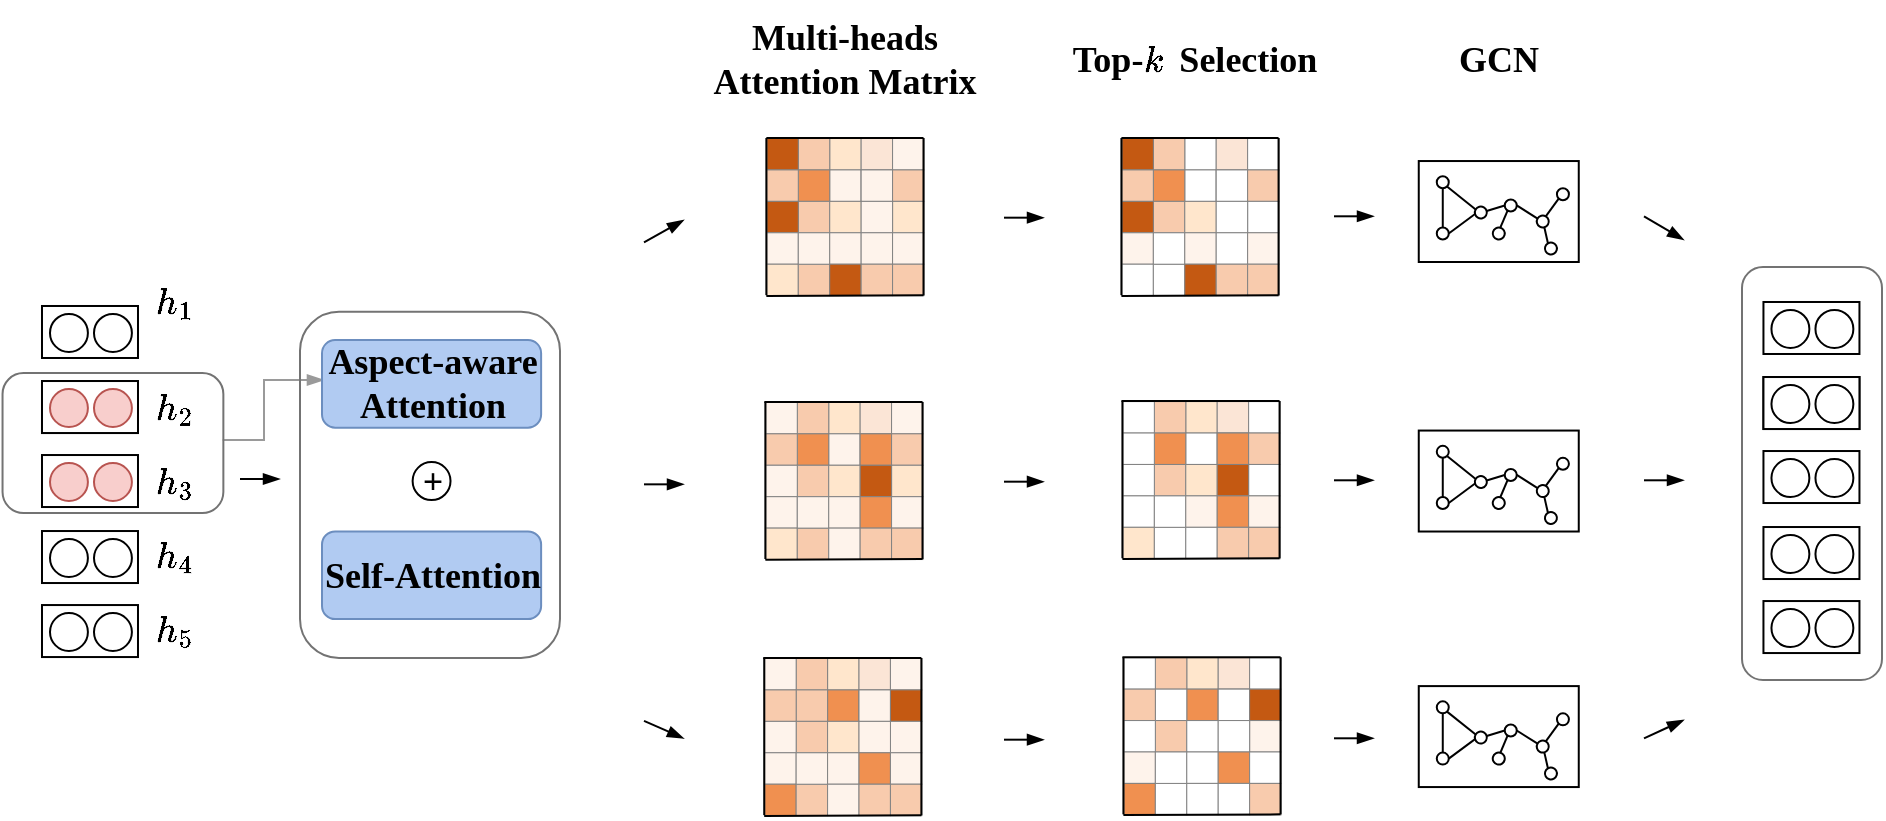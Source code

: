 <mxfile version="26.3.0">
  <diagram name="第 1 页" id="RTTNO_SVNwc2rrNWSTHs">
    <mxGraphModel dx="1188" dy="1803" grid="1" gridSize="10" guides="1" tooltips="1" connect="1" arrows="1" fold="1" page="1" pageScale="1" pageWidth="827" pageHeight="1169" math="1" shadow="0">
      <root>
        <mxCell id="0" />
        <mxCell id="1" parent="0" />
        <mxCell id="D1OQs9bCTMTkSIJRtyUW-848" value="" style="rounded=1;fillColor=none;strokeColor=#737373;html=1;fontSize=18;fontFamily=Times New Roman;" vertex="1" parent="1">
          <mxGeometry x="1419" y="-756.53" width="70" height="206.53" as="geometry" />
        </mxCell>
        <mxCell id="D1OQs9bCTMTkSIJRtyUW-12" value="+" style="ellipse;aspect=fixed;shadow=0;rotation=0;html=1;fontStyle=1;fontFamily=Times New Roman;fontSize=18;" vertex="1" parent="1">
          <mxGeometry x="754.305" y="-658.955" width="18.957" height="18.957" as="geometry" />
        </mxCell>
        <mxCell id="D1OQs9bCTMTkSIJRtyUW-306" value="Multi-heads&lt;br&gt;Attention Matrix" style="text;align=center;verticalAlign=middle;resizable=0;points=[];autosize=1;strokeColor=none;fillColor=none;fontStyle=1;fontSize=18;html=1;fontFamily=Times New Roman;" vertex="1" parent="1">
          <mxGeometry x="900.47" y="-890" width="140" height="60" as="geometry" />
        </mxCell>
        <mxCell id="D1OQs9bCTMTkSIJRtyUW-310" value="" style="endArrow=blockThin;rounded=0;endFill=1;html=1;entryX=0.092;entryY=0.197;entryDx=0;entryDy=0;entryPerimeter=0;fontFamily=Times New Roman;fontSize=18;exitX=0.997;exitY=0.479;exitDx=0;exitDy=0;exitPerimeter=0;strokeColor=#9A9A9A;" edge="1" parent="1" target="D1OQs9bCTMTkSIJRtyUW-424" source="D1OQs9bCTMTkSIJRtyUW-340">
          <mxGeometry width="50" height="50" relative="1" as="geometry">
            <mxPoint x="1087" y="-532" as="sourcePoint" />
            <mxPoint x="1087" y="-631" as="targetPoint" />
            <Array as="points">
              <mxPoint x="680" y="-670" />
              <mxPoint x="680" y="-700" />
            </Array>
          </mxGeometry>
        </mxCell>
        <mxCell id="D1OQs9bCTMTkSIJRtyUW-365" value="$$h_1$$" style="text;align=center;verticalAlign=middle;resizable=0;points=[];autosize=1;strokeColor=none;fillColor=none;html=1;fontSize=18;fontFamily=Times New Roman;flipV=0;" vertex="1" parent="1">
          <mxGeometry x="590.1" y="-759" width="90" height="40" as="geometry" />
        </mxCell>
        <mxCell id="D1OQs9bCTMTkSIJRtyUW-368" value="" style="group;rotation=90;" vertex="1" connectable="0" parent="1">
          <mxGeometry x="579.995" y="-748.005" width="26" height="48" as="geometry" />
        </mxCell>
        <mxCell id="D1OQs9bCTMTkSIJRtyUW-318" value="" style="rounded=0;rotation=0;html=1;fontSize=18;fontFamily=Times New Roman;container=0;" vertex="1" parent="D1OQs9bCTMTkSIJRtyUW-368">
          <mxGeometry x="-11" y="11" width="48" height="26" as="geometry" />
        </mxCell>
        <mxCell id="D1OQs9bCTMTkSIJRtyUW-319" value="" style="ellipse;aspect=fixed;shadow=0;rotation=0;html=1;fontSize=18;fontFamily=Times New Roman;container=0;" vertex="1" parent="D1OQs9bCTMTkSIJRtyUW-368">
          <mxGeometry x="-7" y="15" width="18.957" height="18.957" as="geometry" />
        </mxCell>
        <mxCell id="D1OQs9bCTMTkSIJRtyUW-320" value="" style="ellipse;aspect=fixed;shadow=0;rotation=0;html=1;fontSize=18;fontFamily=Times New Roman;container=0;" vertex="1" parent="D1OQs9bCTMTkSIJRtyUW-368">
          <mxGeometry x="15" y="15" width="18.957" height="18.957" as="geometry" />
        </mxCell>
        <mxCell id="D1OQs9bCTMTkSIJRtyUW-394" value="$$h_2$$" style="text;align=center;verticalAlign=middle;resizable=0;points=[];autosize=1;strokeColor=none;fillColor=none;html=1;fontSize=18;fontFamily=Times New Roman;flipV=0;" vertex="1" parent="1">
          <mxGeometry x="590.1" y="-706.48" width="90" height="40" as="geometry" />
        </mxCell>
        <mxCell id="D1OQs9bCTMTkSIJRtyUW-395" value="" style="group;rotation=90;" vertex="1" connectable="0" parent="1">
          <mxGeometry x="579.995" y="-710.485" width="26" height="48" as="geometry" />
        </mxCell>
        <mxCell id="D1OQs9bCTMTkSIJRtyUW-396" value="" style="rounded=0;rotation=0;html=1;fontSize=18;fontFamily=Times New Roman;container=0;" vertex="1" parent="D1OQs9bCTMTkSIJRtyUW-395">
          <mxGeometry x="-11" y="11" width="48" height="26" as="geometry" />
        </mxCell>
        <mxCell id="D1OQs9bCTMTkSIJRtyUW-397" value="" style="ellipse;aspect=fixed;shadow=0;rotation=0;html=1;fontSize=18;fontFamily=Times New Roman;container=0;" vertex="1" parent="D1OQs9bCTMTkSIJRtyUW-395">
          <mxGeometry x="-7" y="15" width="18.957" height="18.957" as="geometry" />
        </mxCell>
        <mxCell id="D1OQs9bCTMTkSIJRtyUW-398" value="" style="ellipse;aspect=fixed;shadow=0;rotation=0;html=1;fontSize=18;fontFamily=Times New Roman;container=0;" vertex="1" parent="D1OQs9bCTMTkSIJRtyUW-395">
          <mxGeometry x="15" y="15" width="18.957" height="18.957" as="geometry" />
        </mxCell>
        <mxCell id="D1OQs9bCTMTkSIJRtyUW-399" value="$$h_3$$" style="text;align=center;verticalAlign=middle;resizable=0;points=[];autosize=1;strokeColor=none;fillColor=none;html=1;fontSize=18;fontFamily=Times New Roman;flipV=0;" vertex="1" parent="1">
          <mxGeometry x="590.1" y="-669.48" width="90" height="40" as="geometry" />
        </mxCell>
        <mxCell id="D1OQs9bCTMTkSIJRtyUW-400" value="" style="group;rotation=90;" vertex="1" connectable="0" parent="1">
          <mxGeometry x="579.995" y="-673.485" width="26" height="48" as="geometry" />
        </mxCell>
        <mxCell id="D1OQs9bCTMTkSIJRtyUW-401" value="" style="rounded=0;rotation=0;html=1;fontSize=18;fontFamily=Times New Roman;container=0;" vertex="1" parent="D1OQs9bCTMTkSIJRtyUW-400">
          <mxGeometry x="-11" y="11" width="48" height="26" as="geometry" />
        </mxCell>
        <mxCell id="D1OQs9bCTMTkSIJRtyUW-402" value="" style="ellipse;aspect=fixed;shadow=0;rotation=0;html=1;fontSize=18;fontFamily=Times New Roman;container=0;fillColor=#f8cecc;strokeColor=#b85450;" vertex="1" parent="D1OQs9bCTMTkSIJRtyUW-400">
          <mxGeometry x="-7" y="15" width="18.957" height="18.957" as="geometry" />
        </mxCell>
        <mxCell id="D1OQs9bCTMTkSIJRtyUW-403" value="" style="ellipse;aspect=fixed;shadow=0;rotation=0;html=1;fontSize=18;fontFamily=Times New Roman;container=0;fillColor=#f8cecc;strokeColor=#b85450;" vertex="1" parent="D1OQs9bCTMTkSIJRtyUW-400">
          <mxGeometry x="15" y="15" width="18.957" height="18.957" as="geometry" />
        </mxCell>
        <mxCell id="D1OQs9bCTMTkSIJRtyUW-405" value="" style="group;rotation=90;" vertex="1" connectable="0" parent="1">
          <mxGeometry x="579.995" y="-710.485" width="79.685" height="81.005" as="geometry" />
        </mxCell>
        <mxCell id="D1OQs9bCTMTkSIJRtyUW-406" value="" style="rounded=0;rotation=0;html=1;fontSize=18;fontFamily=Times New Roman;container=0;" vertex="1" parent="D1OQs9bCTMTkSIJRtyUW-405">
          <mxGeometry x="-11" y="11" width="48" height="26" as="geometry" />
        </mxCell>
        <mxCell id="D1OQs9bCTMTkSIJRtyUW-407" value="" style="ellipse;aspect=fixed;shadow=0;rotation=0;html=1;fontSize=18;fontFamily=Times New Roman;container=0;fillColor=#f8cecc;strokeColor=#b85450;" vertex="1" parent="D1OQs9bCTMTkSIJRtyUW-405">
          <mxGeometry x="-7" y="15" width="18.957" height="18.957" as="geometry" />
        </mxCell>
        <mxCell id="D1OQs9bCTMTkSIJRtyUW-408" value="" style="ellipse;aspect=fixed;shadow=0;rotation=0;html=1;fontSize=18;fontFamily=Times New Roman;container=0;fillColor=#f8cecc;strokeColor=#b85450;" vertex="1" parent="D1OQs9bCTMTkSIJRtyUW-405">
          <mxGeometry x="15" y="15" width="18.957" height="18.957" as="geometry" />
        </mxCell>
        <mxCell id="D1OQs9bCTMTkSIJRtyUW-340" value="" style="rounded=1;fillColor=none;strokeColor=#737373;html=1;fontSize=18;fontFamily=Times New Roman;" vertex="1" parent="D1OQs9bCTMTkSIJRtyUW-405">
          <mxGeometry x="-30.725" y="7.005" width="110.41" height="70" as="geometry" />
        </mxCell>
        <mxCell id="D1OQs9bCTMTkSIJRtyUW-409" value="$$h_4$$" style="text;align=center;verticalAlign=middle;resizable=0;points=[];autosize=1;strokeColor=none;fillColor=none;html=1;fontSize=18;fontFamily=Times New Roman;flipV=0;" vertex="1" parent="1">
          <mxGeometry x="590.1" y="-632.48" width="90" height="40" as="geometry" />
        </mxCell>
        <mxCell id="D1OQs9bCTMTkSIJRtyUW-410" value="" style="group;rotation=90;" vertex="1" connectable="0" parent="1">
          <mxGeometry x="579.995" y="-635.485" width="26" height="48" as="geometry" />
        </mxCell>
        <mxCell id="D1OQs9bCTMTkSIJRtyUW-411" value="" style="rounded=0;rotation=0;html=1;fontSize=18;fontFamily=Times New Roman;container=0;" vertex="1" parent="D1OQs9bCTMTkSIJRtyUW-410">
          <mxGeometry x="-11" y="11" width="48" height="26" as="geometry" />
        </mxCell>
        <mxCell id="D1OQs9bCTMTkSIJRtyUW-412" value="" style="ellipse;aspect=fixed;shadow=0;rotation=0;html=1;fontSize=18;fontFamily=Times New Roman;container=0;" vertex="1" parent="D1OQs9bCTMTkSIJRtyUW-410">
          <mxGeometry x="-7" y="15" width="18.957" height="18.957" as="geometry" />
        </mxCell>
        <mxCell id="D1OQs9bCTMTkSIJRtyUW-413" value="" style="ellipse;aspect=fixed;shadow=0;rotation=0;html=1;fontSize=18;fontFamily=Times New Roman;container=0;" vertex="1" parent="D1OQs9bCTMTkSIJRtyUW-410">
          <mxGeometry x="15" y="15" width="18.957" height="18.957" as="geometry" />
        </mxCell>
        <mxCell id="D1OQs9bCTMTkSIJRtyUW-414" value="$$h_5$$" style="text;align=center;verticalAlign=middle;resizable=0;points=[];autosize=1;strokeColor=none;fillColor=none;html=1;fontSize=18;fontFamily=Times New Roman;flipV=0;" vertex="1" parent="1">
          <mxGeometry x="590.1" y="-595.47" width="90" height="40" as="geometry" />
        </mxCell>
        <mxCell id="D1OQs9bCTMTkSIJRtyUW-415" value="" style="group;rotation=90;" vertex="1" connectable="0" parent="1">
          <mxGeometry x="579.995" y="-598.475" width="26" height="48" as="geometry" />
        </mxCell>
        <mxCell id="D1OQs9bCTMTkSIJRtyUW-416" value="" style="rounded=0;rotation=0;html=1;fontSize=18;fontFamily=Times New Roman;container=0;" vertex="1" parent="D1OQs9bCTMTkSIJRtyUW-415">
          <mxGeometry x="-11" y="11" width="48" height="26" as="geometry" />
        </mxCell>
        <mxCell id="D1OQs9bCTMTkSIJRtyUW-417" value="" style="ellipse;aspect=fixed;shadow=0;rotation=0;html=1;fontSize=18;fontFamily=Times New Roman;container=0;" vertex="1" parent="D1OQs9bCTMTkSIJRtyUW-415">
          <mxGeometry x="-7" y="15" width="18.957" height="18.957" as="geometry" />
        </mxCell>
        <mxCell id="D1OQs9bCTMTkSIJRtyUW-418" value="" style="ellipse;aspect=fixed;shadow=0;rotation=0;html=1;fontSize=18;fontFamily=Times New Roman;container=0;" vertex="1" parent="D1OQs9bCTMTkSIJRtyUW-415">
          <mxGeometry x="15" y="15" width="18.957" height="18.957" as="geometry" />
        </mxCell>
        <mxCell id="D1OQs9bCTMTkSIJRtyUW-10" value="Aspect-aware&lt;br&gt;Attention" style="rounded=1;fillColor=#B1CBF2;strokeColor=#6c8ebf;fontStyle=1;fontSize=18;aspect=fixed;html=1;fontFamily=Times New Roman;" vertex="1" parent="1">
          <mxGeometry x="708.999" y="-720.006" width="109.561" height="43.825" as="geometry" />
        </mxCell>
        <mxCell id="D1OQs9bCTMTkSIJRtyUW-4" value="Self-Attention" style="rounded=1;fillColor=#B1CBF2;strokeColor=#6c8ebf;fontStyle=1;fontSize=18;aspect=fixed;html=1;fontFamily=Times New Roman;" vertex="1" parent="1">
          <mxGeometry x="708.999" y="-624.296" width="109.561" height="43.825" as="geometry" />
        </mxCell>
        <mxCell id="D1OQs9bCTMTkSIJRtyUW-424" value="" style="rounded=1;fillColor=none;strokeColor=#737373;html=1;fontSize=18;fontFamily=Times New Roman;" vertex="1" parent="1">
          <mxGeometry x="698" y="-734.09" width="130" height="173.09" as="geometry" />
        </mxCell>
        <mxCell id="D1OQs9bCTMTkSIJRtyUW-425" value="" style="endArrow=blockThin;html=1;rounded=0;endFill=1;" edge="1" parent="1">
          <mxGeometry width="50" height="50" relative="1" as="geometry">
            <mxPoint x="668" y="-650.49" as="sourcePoint" />
            <mxPoint x="688" y="-650.49" as="targetPoint" />
          </mxGeometry>
        </mxCell>
        <mxCell id="D1OQs9bCTMTkSIJRtyUW-304" value="Top-&amp;nbsp; &amp;nbsp; Selection" style="text;align=center;verticalAlign=middle;resizable=0;points=[];autosize=1;strokeColor=none;fillColor=none;fontStyle=1;fontSize=18;html=1;fontFamily=Times New Roman;" vertex="1" parent="1">
          <mxGeometry x="1074.999" y="-879.999" width="140" height="40" as="geometry" />
        </mxCell>
        <mxCell id="D1OQs9bCTMTkSIJRtyUW-426" value="GCN" style="text;align=center;verticalAlign=middle;resizable=0;points=[];autosize=1;strokeColor=none;fillColor=none;fontStyle=1;fontSize=18;html=1;fontFamily=Times New Roman;" vertex="1" parent="1">
          <mxGeometry x="1267.379" y="-879.999" width="60" height="40" as="geometry" />
        </mxCell>
        <mxCell id="D1OQs9bCTMTkSIJRtyUW-305" value="$$k$$" style="text;html=1;align=center;verticalAlign=middle;whiteSpace=wrap;rounded=0;fillColor=none;fontSize=18;fontFamily=Times New Roman;" vertex="1" parent="1">
          <mxGeometry x="1120" y="-870" width="10" height="20" as="geometry" />
        </mxCell>
        <mxCell id="D1OQs9bCTMTkSIJRtyUW-580" value="" style="rounded=0;whiteSpace=wrap;html=1;aspect=fixed;strokeWidth=0.5;strokeColor=#828282;fillColor=light-dark(#FFE6CC,#EDEDED);container=0;fontSize=13;fontFamily=Times New Roman;" vertex="1" parent="1">
          <mxGeometry x="962.109" y="-689.05" width="15.714" height="15.714" as="geometry" />
        </mxCell>
        <mxCell id="D1OQs9bCTMTkSIJRtyUW-581" value="" style="rounded=0;whiteSpace=wrap;html=1;aspect=fixed;strokeWidth=0.5;strokeColor=#828282;fillColor=light-dark(#FBE5D6,#EDEDED);container=0;fontSize=13;fontFamily=Times New Roman;" vertex="1" parent="1">
          <mxGeometry x="977.823" y="-689.05" width="15.714" height="15.714" as="geometry" />
        </mxCell>
        <mxCell id="D1OQs9bCTMTkSIJRtyUW-582" value="" style="rounded=0;whiteSpace=wrap;html=1;aspect=fixed;strokeWidth=0.5;strokeColor=#828282;fillColor=light-dark(#FEF3EB,#EDEDED);container=0;fontSize=13;fontFamily=Times New Roman;" vertex="1" parent="1">
          <mxGeometry x="993.537" y="-689.05" width="15.714" height="15.714" as="geometry" />
        </mxCell>
        <mxCell id="D1OQs9bCTMTkSIJRtyUW-583" value="" style="rounded=0;whiteSpace=wrap;html=1;aspect=fixed;fillColor=light-dark(#F8CBAD,#EDEDED);strokeColor=#828282;strokeWidth=0.5;container=0;fontSize=13;fontFamily=Times New Roman;" vertex="1" parent="1">
          <mxGeometry x="946.394" y="-689.05" width="15.714" height="15.714" as="geometry" />
        </mxCell>
        <mxCell id="D1OQs9bCTMTkSIJRtyUW-584" value="" style="rounded=0;whiteSpace=wrap;html=1;aspect=fixed;strokeWidth=0.5;strokeColor=#828282;fillColor=light-dark(#FEF3EB,#EDEDED);container=0;fontSize=13;fontFamily=Times New Roman;" vertex="1" parent="1">
          <mxGeometry x="930.68" y="-689.05" width="15.714" height="15.714" as="geometry" />
        </mxCell>
        <mxCell id="D1OQs9bCTMTkSIJRtyUW-585" value="" style="rounded=0;whiteSpace=wrap;html=1;aspect=fixed;strokeWidth=0.5;strokeColor=#828282;fillColor=light-dark(#FEF3EB,#EDEDED);container=0;fontSize=13;fontFamily=Times New Roman;" vertex="1" parent="1">
          <mxGeometry x="962.109" y="-673.336" width="15.714" height="15.714" as="geometry" />
        </mxCell>
        <mxCell id="D1OQs9bCTMTkSIJRtyUW-586" value="" style="rounded=0;whiteSpace=wrap;html=1;aspect=fixed;strokeWidth=0.5;strokeColor=#828282;container=0;fontSize=13;fontFamily=Times New Roman;" vertex="1" parent="1">
          <mxGeometry x="977.823" y="-673.336" width="15.714" height="15.714" as="geometry" />
        </mxCell>
        <mxCell id="D1OQs9bCTMTkSIJRtyUW-587" value="" style="rounded=0;whiteSpace=wrap;html=1;aspect=fixed;fillColor=light-dark(#F09050,#EDEDED);strokeColor=#828282;strokeWidth=0.5;container=0;fontSize=13;fontFamily=Times New Roman;" vertex="1" parent="1">
          <mxGeometry x="946.394" y="-673.336" width="15.714" height="15.714" as="geometry" />
        </mxCell>
        <mxCell id="D1OQs9bCTMTkSIJRtyUW-588" value="" style="rounded=0;whiteSpace=wrap;html=1;aspect=fixed;strokeWidth=0.5;strokeColor=#828282;fillColor=light-dark(#F8CBAD,#EDEDED);container=0;fontSize=13;fontFamily=Times New Roman;" vertex="1" parent="1">
          <mxGeometry x="930.68" y="-673.336" width="15.714" height="15.714" as="geometry" />
        </mxCell>
        <mxCell id="D1OQs9bCTMTkSIJRtyUW-589" value="" style="rounded=0;whiteSpace=wrap;html=1;aspect=fixed;fillColor=light-dark(#F8CBAD,#EDEDED);strokeColor=#828282;strokeWidth=0.5;container=0;fontSize=13;fontFamily=Times New Roman;" vertex="1" parent="1">
          <mxGeometry x="946.394" y="-657.622" width="15.714" height="15.714" as="geometry" />
        </mxCell>
        <mxCell id="D1OQs9bCTMTkSIJRtyUW-590" value="" style="rounded=0;whiteSpace=wrap;html=1;aspect=fixed;strokeWidth=0.5;strokeColor=#828282;fillColor=light-dark(#FEF3EB,#EDEDED);container=0;fontSize=13;fontFamily=Times New Roman;" vertex="1" parent="1">
          <mxGeometry x="930.68" y="-657.622" width="15.714" height="15.714" as="geometry" />
        </mxCell>
        <mxCell id="D1OQs9bCTMTkSIJRtyUW-591" value="" style="rounded=0;whiteSpace=wrap;html=1;aspect=fixed;strokeWidth=0.5;strokeColor=#828282;fillColor=light-dark(#F09050,#EDEDED);container=0;fontSize=13;fontFamily=Times New Roman;" vertex="1" parent="1">
          <mxGeometry x="977.823" y="-673.336" width="15.714" height="15.714" as="geometry" />
        </mxCell>
        <mxCell id="D1OQs9bCTMTkSIJRtyUW-592" value="" style="rounded=0;whiteSpace=wrap;html=1;aspect=fixed;strokeWidth=0.5;strokeColor=#828282;fillColor=light-dark(#F8CBAD,#EDEDED);container=0;fontSize=13;fontFamily=Times New Roman;" vertex="1" parent="1">
          <mxGeometry x="993.537" y="-673.336" width="15.714" height="15.714" as="geometry" />
        </mxCell>
        <mxCell id="D1OQs9bCTMTkSIJRtyUW-593" value="" style="rounded=0;whiteSpace=wrap;html=1;aspect=fixed;strokeWidth=0.5;strokeColor=#828282;fillColor=light-dark(#FFE6CC,#EDEDED);container=0;fontSize=13;fontFamily=Times New Roman;" vertex="1" parent="1">
          <mxGeometry x="962.109" y="-657.622" width="15.714" height="15.714" as="geometry" />
        </mxCell>
        <mxCell id="D1OQs9bCTMTkSIJRtyUW-594" value="" style="rounded=0;whiteSpace=wrap;html=1;aspect=fixed;strokeWidth=0.5;strokeColor=#828282;fillColor=light-dark(#FFE6CC,#EDEDED);container=0;fontSize=13;fontFamily=Times New Roman;" vertex="1" parent="1">
          <mxGeometry x="993.537" y="-657.622" width="15.714" height="15.714" as="geometry" />
        </mxCell>
        <mxCell id="D1OQs9bCTMTkSIJRtyUW-595" value="" style="rounded=0;whiteSpace=wrap;html=1;aspect=fixed;strokeWidth=0.5;strokeColor=#828282;fillColor=light-dark(#C45912,#EDEDED);container=0;fontSize=13;fontFamily=Times New Roman;" vertex="1" parent="1">
          <mxGeometry x="977.823" y="-657.622" width="15.714" height="15.714" as="geometry" />
        </mxCell>
        <mxCell id="D1OQs9bCTMTkSIJRtyUW-596" value="" style="rounded=0;whiteSpace=wrap;html=1;aspect=fixed;strokeWidth=0.5;strokeColor=#828282;fillColor=light-dark(#FEF3EB,#EDEDED);container=0;fontSize=13;fontFamily=Times New Roman;" vertex="1" parent="1">
          <mxGeometry x="930.68" y="-641.908" width="15.714" height="15.714" as="geometry" />
        </mxCell>
        <mxCell id="D1OQs9bCTMTkSIJRtyUW-597" value="" style="rounded=0;whiteSpace=wrap;html=1;aspect=fixed;strokeWidth=0.5;strokeColor=#828282;fillColor=light-dark(#FFE6CC,#EDEDED);container=0;fontSize=13;fontFamily=Times New Roman;" vertex="1" parent="1">
          <mxGeometry x="930.68" y="-626.194" width="15.714" height="15.714" as="geometry" />
        </mxCell>
        <mxCell id="D1OQs9bCTMTkSIJRtyUW-598" value="" style="rounded=0;whiteSpace=wrap;html=1;aspect=fixed;fillColor=light-dark(#F8CBAD,#EDEDED);strokeColor=#828282;strokeWidth=0.5;container=0;fontSize=13;fontFamily=Times New Roman;" vertex="1" parent="1">
          <mxGeometry x="946.394" y="-626.194" width="15.714" height="15.714" as="geometry" />
        </mxCell>
        <mxCell id="D1OQs9bCTMTkSIJRtyUW-599" value="" style="rounded=0;whiteSpace=wrap;html=1;aspect=fixed;strokeWidth=0.5;strokeColor=#828282;fillColor=light-dark(#FEF3EB,#EDEDED);container=0;fontSize=13;fontFamily=Times New Roman;" vertex="1" parent="1">
          <mxGeometry x="946.394" y="-641.908" width="15.714" height="15.714" as="geometry" />
        </mxCell>
        <mxCell id="D1OQs9bCTMTkSIJRtyUW-600" value="" style="rounded=0;whiteSpace=wrap;html=1;aspect=fixed;strokeWidth=0.5;strokeColor=#828282;fillColor=light-dark(#FEF3EB,#EDEDED);container=0;fontSize=13;fontFamily=Times New Roman;" vertex="1" parent="1">
          <mxGeometry x="962.109" y="-641.908" width="15.714" height="15.714" as="geometry" />
        </mxCell>
        <mxCell id="D1OQs9bCTMTkSIJRtyUW-601" value="" style="rounded=0;whiteSpace=wrap;html=1;aspect=fixed;strokeWidth=0.5;strokeColor=#828282;fillColor=light-dark(#F09050,#EDEDED);container=0;fontSize=13;fontFamily=Times New Roman;" vertex="1" parent="1">
          <mxGeometry x="977.823" y="-641.908" width="15.714" height="15.714" as="geometry" />
        </mxCell>
        <mxCell id="D1OQs9bCTMTkSIJRtyUW-602" value="" style="rounded=0;whiteSpace=wrap;html=1;aspect=fixed;strokeWidth=0.5;strokeColor=#828282;fillColor=light-dark(#FEF3EB,#EDEDED);container=0;fontSize=13;fontFamily=Times New Roman;" vertex="1" parent="1">
          <mxGeometry x="993.537" y="-641.908" width="15.714" height="15.714" as="geometry" />
        </mxCell>
        <mxCell id="D1OQs9bCTMTkSIJRtyUW-603" value="" style="rounded=0;whiteSpace=wrap;html=1;aspect=fixed;strokeWidth=0.5;strokeColor=#828282;fillColor=light-dark(#FEF3EB,#EDEDED);container=0;fontSize=13;fontFamily=Times New Roman;" vertex="1" parent="1">
          <mxGeometry x="962.109" y="-626.194" width="15.714" height="15.714" as="geometry" />
        </mxCell>
        <mxCell id="D1OQs9bCTMTkSIJRtyUW-604" value="" style="rounded=0;whiteSpace=wrap;html=1;aspect=fixed;strokeWidth=0.5;strokeColor=#828282;fillColor=light-dark(#F8CBAD,#EDEDED);container=0;fontSize=13;fontFamily=Times New Roman;" vertex="1" parent="1">
          <mxGeometry x="977.823" y="-626.194" width="15.714" height="15.714" as="geometry" />
        </mxCell>
        <mxCell id="D1OQs9bCTMTkSIJRtyUW-605" value="" style="rounded=0;whiteSpace=wrap;html=1;aspect=fixed;strokeWidth=0.5;strokeColor=#828282;fillColor=light-dark(#F8CBAD,#EDEDED);container=0;fontSize=13;fontFamily=Times New Roman;" vertex="1" parent="1">
          <mxGeometry x="993.537" y="-626.194" width="15.714" height="15.714" as="geometry" />
        </mxCell>
        <mxCell id="D1OQs9bCTMTkSIJRtyUW-606" value="" style="endArrow=none;html=1;rounded=0;exitX=-0.032;exitY=0;exitDx=0;exitDy=0;exitPerimeter=0;fontSize=13;fontFamily=Times New Roman;entryX=1;entryY=0;entryDx=0;entryDy=0;" edge="1" parent="1" source="D1OQs9bCTMTkSIJRtyUW-584" target="D1OQs9bCTMTkSIJRtyUW-582">
          <mxGeometry width="50" height="50" relative="1" as="geometry">
            <mxPoint x="938.537" y="-555.103" as="sourcePoint" />
            <mxPoint x="1008.48" y="-692.53" as="targetPoint" />
          </mxGeometry>
        </mxCell>
        <mxCell id="D1OQs9bCTMTkSIJRtyUW-607" value="" style="endArrow=none;html=1;rounded=0;exitX=1;exitY=1;exitDx=0;exitDy=0;fontSize=13;fontFamily=Times New Roman;" edge="1" parent="1" source="D1OQs9bCTMTkSIJRtyUW-605">
          <mxGeometry width="50" height="50" relative="1" as="geometry">
            <mxPoint x="1151.178" y="-610.483" as="sourcePoint" />
            <mxPoint x="930.68" y="-610.11" as="targetPoint" />
          </mxGeometry>
        </mxCell>
        <mxCell id="D1OQs9bCTMTkSIJRtyUW-608" value="" style="endArrow=none;html=1;rounded=0;entryX=0;entryY=0;entryDx=0;entryDy=0;fontSize=13;fontFamily=Times New Roman;exitX=0;exitY=1;exitDx=0;exitDy=0;" edge="1" parent="1" source="D1OQs9bCTMTkSIJRtyUW-597" target="D1OQs9bCTMTkSIJRtyUW-584">
          <mxGeometry width="50" height="50" relative="1" as="geometry">
            <mxPoint x="930.48" y="-612.53" as="sourcePoint" />
            <mxPoint x="922.823" y="-677.673" as="targetPoint" />
          </mxGeometry>
        </mxCell>
        <mxCell id="D1OQs9bCTMTkSIJRtyUW-609" value="" style="endArrow=none;html=1;rounded=0;entryX=0;entryY=0;entryDx=0;entryDy=0;exitX=1;exitY=1;exitDx=0;exitDy=0;fontSize=13;fontFamily=Times New Roman;" edge="1" parent="1" source="D1OQs9bCTMTkSIJRtyUW-605">
          <mxGeometry width="50" height="50" relative="1" as="geometry">
            <mxPoint x="1009.255" y="-563.337" as="sourcePoint" />
            <mxPoint x="1009.256" y="-689.05" as="targetPoint" />
          </mxGeometry>
        </mxCell>
        <mxCell id="D1OQs9bCTMTkSIJRtyUW-610" value="" style="rounded=0;whiteSpace=wrap;html=1;aspect=fixed;strokeWidth=0.5;strokeColor=#828282;fillColor=light-dark(#FFE6CC,#EDEDED);container=0;fontSize=13;fontFamily=Times New Roman;" vertex="1" parent="1">
          <mxGeometry x="962.609" y="-821" width="15.714" height="15.714" as="geometry" />
        </mxCell>
        <mxCell id="D1OQs9bCTMTkSIJRtyUW-611" value="" style="rounded=0;whiteSpace=wrap;html=1;aspect=fixed;strokeWidth=0.5;strokeColor=#828282;fillColor=light-dark(#FBE5D6,#EDEDED);container=0;fontSize=13;fontFamily=Times New Roman;" vertex="1" parent="1">
          <mxGeometry x="978.323" y="-821" width="15.714" height="15.714" as="geometry" />
        </mxCell>
        <mxCell id="D1OQs9bCTMTkSIJRtyUW-612" value="" style="rounded=0;whiteSpace=wrap;html=1;aspect=fixed;strokeWidth=0.5;strokeColor=#828282;fillColor=light-dark(#FEF3EB,#EDEDED);container=0;fontSize=13;fontFamily=Times New Roman;" vertex="1" parent="1">
          <mxGeometry x="994.037" y="-821" width="15.714" height="15.714" as="geometry" />
        </mxCell>
        <mxCell id="D1OQs9bCTMTkSIJRtyUW-613" value="" style="rounded=0;whiteSpace=wrap;html=1;aspect=fixed;fillColor=light-dark(#F8CBAD,#EDEDED);strokeColor=#828282;strokeWidth=0.5;container=0;fontSize=13;fontFamily=Times New Roman;" vertex="1" parent="1">
          <mxGeometry x="946.894" y="-821" width="15.714" height="15.714" as="geometry" />
        </mxCell>
        <mxCell id="D1OQs9bCTMTkSIJRtyUW-614" value="" style="rounded=0;whiteSpace=wrap;html=1;aspect=fixed;strokeWidth=0.5;strokeColor=#828282;fillColor=light-dark(#C45912,#EDEDED);container=0;fontSize=13;fontFamily=Times New Roman;" vertex="1" parent="1">
          <mxGeometry x="931.18" y="-821" width="15.714" height="15.714" as="geometry" />
        </mxCell>
        <mxCell id="D1OQs9bCTMTkSIJRtyUW-615" value="" style="rounded=0;whiteSpace=wrap;html=1;aspect=fixed;strokeWidth=0.5;strokeColor=#828282;fillColor=light-dark(#FEF3EB,#EDEDED);container=0;fontSize=13;fontFamily=Times New Roman;" vertex="1" parent="1">
          <mxGeometry x="962.609" y="-805.286" width="15.714" height="15.714" as="geometry" />
        </mxCell>
        <mxCell id="D1OQs9bCTMTkSIJRtyUW-616" value="" style="rounded=0;whiteSpace=wrap;html=1;aspect=fixed;strokeWidth=0.5;strokeColor=#828282;container=0;fontSize=13;fontFamily=Times New Roman;" vertex="1" parent="1">
          <mxGeometry x="978.323" y="-805.286" width="15.714" height="15.714" as="geometry" />
        </mxCell>
        <mxCell id="D1OQs9bCTMTkSIJRtyUW-617" value="" style="rounded=0;whiteSpace=wrap;html=1;aspect=fixed;fillColor=light-dark(#F09050,#EDEDED);strokeColor=#828282;strokeWidth=0.5;container=0;fontSize=13;fontFamily=Times New Roman;" vertex="1" parent="1">
          <mxGeometry x="946.894" y="-805.286" width="15.714" height="15.714" as="geometry" />
        </mxCell>
        <mxCell id="D1OQs9bCTMTkSIJRtyUW-618" value="" style="rounded=0;whiteSpace=wrap;html=1;aspect=fixed;strokeWidth=0.5;strokeColor=#828282;fillColor=light-dark(#F8CBAD,#EDEDED);container=0;fontSize=13;fontFamily=Times New Roman;" vertex="1" parent="1">
          <mxGeometry x="931.18" y="-805.286" width="15.714" height="15.714" as="geometry" />
        </mxCell>
        <mxCell id="D1OQs9bCTMTkSIJRtyUW-619" value="" style="rounded=0;whiteSpace=wrap;html=1;aspect=fixed;fillColor=light-dark(#F8CBAD,#EDEDED);strokeColor=#828282;strokeWidth=0.5;container=0;fontSize=13;fontFamily=Times New Roman;" vertex="1" parent="1">
          <mxGeometry x="946.894" y="-789.572" width="15.714" height="15.714" as="geometry" />
        </mxCell>
        <mxCell id="D1OQs9bCTMTkSIJRtyUW-620" value="" style="rounded=0;whiteSpace=wrap;html=1;aspect=fixed;strokeWidth=0.5;strokeColor=#828282;fillColor=light-dark(#C45912,#EDEDED);container=0;fontSize=13;fontFamily=Times New Roman;" vertex="1" parent="1">
          <mxGeometry x="931.18" y="-789.572" width="15.714" height="15.714" as="geometry" />
        </mxCell>
        <mxCell id="D1OQs9bCTMTkSIJRtyUW-621" value="" style="rounded=0;whiteSpace=wrap;html=1;aspect=fixed;strokeWidth=0.5;strokeColor=#828282;fillColor=light-dark(#FEF3EB,#EDEDED);container=0;fontSize=13;fontFamily=Times New Roman;" vertex="1" parent="1">
          <mxGeometry x="978.323" y="-805.286" width="15.714" height="15.714" as="geometry" />
        </mxCell>
        <mxCell id="D1OQs9bCTMTkSIJRtyUW-622" value="" style="rounded=0;whiteSpace=wrap;html=1;aspect=fixed;strokeWidth=0.5;strokeColor=#828282;fillColor=light-dark(#F8CBAD,#EDEDED);container=0;fontSize=13;fontFamily=Times New Roman;" vertex="1" parent="1">
          <mxGeometry x="994.037" y="-805.286" width="15.714" height="15.714" as="geometry" />
        </mxCell>
        <mxCell id="D1OQs9bCTMTkSIJRtyUW-623" value="" style="rounded=0;whiteSpace=wrap;html=1;aspect=fixed;strokeWidth=0.5;strokeColor=#828282;fillColor=light-dark(#FFE6CC,#EDEDED);container=0;fontSize=13;fontFamily=Times New Roman;" vertex="1" parent="1">
          <mxGeometry x="962.609" y="-789.572" width="15.714" height="15.714" as="geometry" />
        </mxCell>
        <mxCell id="D1OQs9bCTMTkSIJRtyUW-624" value="" style="rounded=0;whiteSpace=wrap;html=1;aspect=fixed;strokeWidth=0.5;strokeColor=#828282;fillColor=light-dark(#FFE6CC,#EDEDED);container=0;fontSize=13;fontFamily=Times New Roman;" vertex="1" parent="1">
          <mxGeometry x="994.037" y="-789.572" width="15.714" height="15.714" as="geometry" />
        </mxCell>
        <mxCell id="D1OQs9bCTMTkSIJRtyUW-625" value="" style="rounded=0;whiteSpace=wrap;html=1;aspect=fixed;strokeWidth=0.5;strokeColor=#828282;fillColor=light-dark(#FEF3EB,#EDEDED);container=0;fontSize=13;fontFamily=Times New Roman;" vertex="1" parent="1">
          <mxGeometry x="978.323" y="-789.572" width="15.714" height="15.714" as="geometry" />
        </mxCell>
        <mxCell id="D1OQs9bCTMTkSIJRtyUW-626" value="" style="rounded=0;whiteSpace=wrap;html=1;aspect=fixed;strokeWidth=0.5;strokeColor=#828282;fillColor=light-dark(#FEF3EB,#EDEDED);container=0;fontSize=13;fontFamily=Times New Roman;" vertex="1" parent="1">
          <mxGeometry x="931.18" y="-773.858" width="15.714" height="15.714" as="geometry" />
        </mxCell>
        <mxCell id="D1OQs9bCTMTkSIJRtyUW-627" value="" style="rounded=0;whiteSpace=wrap;html=1;aspect=fixed;strokeWidth=0.5;strokeColor=#828282;fillColor=light-dark(#FFE6CC,#EDEDED);container=0;fontSize=13;fontFamily=Times New Roman;" vertex="1" parent="1">
          <mxGeometry x="931.18" y="-758.144" width="15.714" height="15.714" as="geometry" />
        </mxCell>
        <mxCell id="D1OQs9bCTMTkSIJRtyUW-628" value="" style="rounded=0;whiteSpace=wrap;html=1;aspect=fixed;fillColor=light-dark(#F8CBAD,#EDEDED);strokeColor=#828282;strokeWidth=0.5;container=0;fontSize=13;fontFamily=Times New Roman;" vertex="1" parent="1">
          <mxGeometry x="946.894" y="-758.144" width="15.714" height="15.714" as="geometry" />
        </mxCell>
        <mxCell id="D1OQs9bCTMTkSIJRtyUW-629" value="" style="rounded=0;whiteSpace=wrap;html=1;aspect=fixed;strokeWidth=0.5;strokeColor=#828282;fillColor=light-dark(#FEF3EB,#EDEDED);container=0;fontSize=13;fontFamily=Times New Roman;" vertex="1" parent="1">
          <mxGeometry x="946.894" y="-773.858" width="15.714" height="15.714" as="geometry" />
        </mxCell>
        <mxCell id="D1OQs9bCTMTkSIJRtyUW-630" value="" style="rounded=0;whiteSpace=wrap;html=1;aspect=fixed;strokeWidth=0.5;strokeColor=#828282;fillColor=light-dark(#FEF3EB,#EDEDED);container=0;fontSize=13;fontFamily=Times New Roman;" vertex="1" parent="1">
          <mxGeometry x="962.609" y="-773.858" width="15.714" height="15.714" as="geometry" />
        </mxCell>
        <mxCell id="D1OQs9bCTMTkSIJRtyUW-631" value="" style="rounded=0;whiteSpace=wrap;html=1;aspect=fixed;strokeWidth=0.5;strokeColor=#828282;fillColor=light-dark(#FEF3EB,#EDEDED);container=0;fontSize=13;fontFamily=Times New Roman;" vertex="1" parent="1">
          <mxGeometry x="978.323" y="-773.858" width="15.714" height="15.714" as="geometry" />
        </mxCell>
        <mxCell id="D1OQs9bCTMTkSIJRtyUW-632" value="" style="rounded=0;whiteSpace=wrap;html=1;aspect=fixed;strokeWidth=0.5;strokeColor=#828282;fillColor=light-dark(#FEF3EB,#EDEDED);container=0;fontSize=13;fontFamily=Times New Roman;" vertex="1" parent="1">
          <mxGeometry x="994.037" y="-773.858" width="15.714" height="15.714" as="geometry" />
        </mxCell>
        <mxCell id="D1OQs9bCTMTkSIJRtyUW-633" value="" style="rounded=0;whiteSpace=wrap;html=1;aspect=fixed;strokeWidth=0.5;strokeColor=#828282;fillColor=light-dark(#C45912,#EDEDED);container=0;fontSize=13;fontFamily=Times New Roman;" vertex="1" parent="1">
          <mxGeometry x="962.609" y="-758.144" width="15.714" height="15.714" as="geometry" />
        </mxCell>
        <mxCell id="D1OQs9bCTMTkSIJRtyUW-634" value="" style="rounded=0;whiteSpace=wrap;html=1;aspect=fixed;strokeWidth=0.5;strokeColor=#828282;fillColor=light-dark(#F8CBAD,#EDEDED);container=0;fontSize=13;fontFamily=Times New Roman;" vertex="1" parent="1">
          <mxGeometry x="978.323" y="-758.144" width="15.714" height="15.714" as="geometry" />
        </mxCell>
        <mxCell id="D1OQs9bCTMTkSIJRtyUW-635" value="" style="rounded=0;whiteSpace=wrap;html=1;aspect=fixed;strokeWidth=0.5;strokeColor=#828282;fillColor=light-dark(#F8CBAD,#EDEDED);container=0;fontSize=13;fontFamily=Times New Roman;" vertex="1" parent="1">
          <mxGeometry x="994.037" y="-758.144" width="15.714" height="15.714" as="geometry" />
        </mxCell>
        <mxCell id="D1OQs9bCTMTkSIJRtyUW-636" value="" style="endArrow=none;html=1;rounded=0;exitX=0;exitY=0;exitDx=0;exitDy=0;fontSize=13;fontFamily=Times New Roman;entryX=1;entryY=0;entryDx=0;entryDy=0;" edge="1" parent="1" source="D1OQs9bCTMTkSIJRtyUW-614" target="D1OQs9bCTMTkSIJRtyUW-612">
          <mxGeometry width="50" height="50" relative="1" as="geometry">
            <mxPoint x="930.677" y="-822" as="sourcePoint" />
            <mxPoint x="1009.751" y="-822" as="targetPoint" />
          </mxGeometry>
        </mxCell>
        <mxCell id="D1OQs9bCTMTkSIJRtyUW-637" value="" style="endArrow=none;html=1;rounded=0;exitX=1;exitY=1;exitDx=0;exitDy=0;fontSize=13;fontFamily=Times New Roman;" edge="1" parent="1" source="D1OQs9bCTMTkSIJRtyUW-635">
          <mxGeometry width="50" height="50" relative="1" as="geometry">
            <mxPoint x="1151.678" y="-742.433" as="sourcePoint" />
            <mxPoint x="931.18" y="-742.06" as="targetPoint" />
          </mxGeometry>
        </mxCell>
        <mxCell id="D1OQs9bCTMTkSIJRtyUW-638" value="" style="endArrow=none;html=1;rounded=0;entryX=0;entryY=0;entryDx=0;entryDy=0;fontSize=13;fontFamily=Times New Roman;exitX=0;exitY=1;exitDx=0;exitDy=0;" edge="1" parent="1" source="D1OQs9bCTMTkSIJRtyUW-627" target="D1OQs9bCTMTkSIJRtyUW-614">
          <mxGeometry width="50" height="50" relative="1" as="geometry">
            <mxPoint x="930.98" y="-744.48" as="sourcePoint" />
            <mxPoint x="923.323" y="-809.623" as="targetPoint" />
          </mxGeometry>
        </mxCell>
        <mxCell id="D1OQs9bCTMTkSIJRtyUW-639" value="" style="endArrow=none;html=1;rounded=0;entryX=0;entryY=0;entryDx=0;entryDy=0;exitX=1;exitY=1;exitDx=0;exitDy=0;fontSize=13;fontFamily=Times New Roman;" edge="1" parent="1" source="D1OQs9bCTMTkSIJRtyUW-635">
          <mxGeometry width="50" height="50" relative="1" as="geometry">
            <mxPoint x="1009.755" y="-695.287" as="sourcePoint" />
            <mxPoint x="1009.756" y="-821" as="targetPoint" />
          </mxGeometry>
        </mxCell>
        <mxCell id="D1OQs9bCTMTkSIJRtyUW-640" value="" style="rounded=0;whiteSpace=wrap;html=1;aspect=fixed;strokeWidth=0.5;strokeColor=#828282;fillColor=light-dark(#FFE6CC,#EDEDED);container=0;fontSize=13;fontFamily=Times New Roman;" vertex="1" parent="1">
          <mxGeometry x="961.539" y="-561" width="15.714" height="15.714" as="geometry" />
        </mxCell>
        <mxCell id="D1OQs9bCTMTkSIJRtyUW-641" value="" style="rounded=0;whiteSpace=wrap;html=1;aspect=fixed;strokeWidth=0.5;strokeColor=#828282;fillColor=light-dark(#FBE5D6,#EDEDED);container=0;fontSize=13;fontFamily=Times New Roman;" vertex="1" parent="1">
          <mxGeometry x="977.253" y="-561" width="15.714" height="15.714" as="geometry" />
        </mxCell>
        <mxCell id="D1OQs9bCTMTkSIJRtyUW-642" value="" style="rounded=0;whiteSpace=wrap;html=1;aspect=fixed;strokeWidth=0.5;strokeColor=#828282;fillColor=light-dark(#FEF3EB,#EDEDED);container=0;fontSize=13;fontFamily=Times New Roman;" vertex="1" parent="1">
          <mxGeometry x="992.967" y="-561" width="15.714" height="15.714" as="geometry" />
        </mxCell>
        <mxCell id="D1OQs9bCTMTkSIJRtyUW-643" value="" style="rounded=0;whiteSpace=wrap;html=1;aspect=fixed;fillColor=light-dark(#F8CBAD,#EDEDED);strokeColor=#828282;strokeWidth=0.5;container=0;fontSize=13;fontFamily=Times New Roman;" vertex="1" parent="1">
          <mxGeometry x="945.824" y="-561" width="15.714" height="15.714" as="geometry" />
        </mxCell>
        <mxCell id="D1OQs9bCTMTkSIJRtyUW-644" value="" style="rounded=0;whiteSpace=wrap;html=1;aspect=fixed;strokeWidth=0.5;strokeColor=#828282;fillColor=light-dark(#FEF3EB,#EDEDED);container=0;fontSize=13;fontFamily=Times New Roman;" vertex="1" parent="1">
          <mxGeometry x="930.11" y="-561" width="15.714" height="15.714" as="geometry" />
        </mxCell>
        <mxCell id="D1OQs9bCTMTkSIJRtyUW-645" value="" style="rounded=0;whiteSpace=wrap;html=1;aspect=fixed;strokeWidth=0.5;strokeColor=#828282;fillColor=light-dark(#F09050,#EDEDED);container=0;fontSize=13;fontFamily=Times New Roman;" vertex="1" parent="1">
          <mxGeometry x="961.539" y="-545.286" width="15.714" height="15.714" as="geometry" />
        </mxCell>
        <mxCell id="D1OQs9bCTMTkSIJRtyUW-646" value="" style="rounded=0;whiteSpace=wrap;html=1;aspect=fixed;strokeWidth=0.5;strokeColor=#828282;container=0;fontSize=13;fontFamily=Times New Roman;" vertex="1" parent="1">
          <mxGeometry x="977.253" y="-545.286" width="15.714" height="15.714" as="geometry" />
        </mxCell>
        <mxCell id="D1OQs9bCTMTkSIJRtyUW-647" value="" style="rounded=0;whiteSpace=wrap;html=1;aspect=fixed;fillColor=light-dark(#F8CBAD,#EDEDED);strokeColor=#828282;strokeWidth=0.5;container=0;fontSize=13;fontFamily=Times New Roman;" vertex="1" parent="1">
          <mxGeometry x="945.824" y="-545.286" width="15.714" height="15.714" as="geometry" />
        </mxCell>
        <mxCell id="D1OQs9bCTMTkSIJRtyUW-648" value="" style="rounded=0;whiteSpace=wrap;html=1;aspect=fixed;strokeWidth=0.5;strokeColor=#828282;fillColor=light-dark(#F8CBAD,#EDEDED);container=0;fontSize=13;fontFamily=Times New Roman;" vertex="1" parent="1">
          <mxGeometry x="930.11" y="-545.286" width="15.714" height="15.714" as="geometry" />
        </mxCell>
        <mxCell id="D1OQs9bCTMTkSIJRtyUW-649" value="" style="rounded=0;whiteSpace=wrap;html=1;aspect=fixed;fillColor=light-dark(#F8CBAD,#EDEDED);strokeColor=#828282;strokeWidth=0.5;container=0;fontSize=13;fontFamily=Times New Roman;" vertex="1" parent="1">
          <mxGeometry x="945.824" y="-529.572" width="15.714" height="15.714" as="geometry" />
        </mxCell>
        <mxCell id="D1OQs9bCTMTkSIJRtyUW-650" value="" style="rounded=0;whiteSpace=wrap;html=1;aspect=fixed;strokeWidth=0.5;strokeColor=#828282;fillColor=light-dark(#FEF3EB,#EDEDED);container=0;fontSize=13;fontFamily=Times New Roman;" vertex="1" parent="1">
          <mxGeometry x="930.11" y="-529.572" width="15.714" height="15.714" as="geometry" />
        </mxCell>
        <mxCell id="D1OQs9bCTMTkSIJRtyUW-651" value="" style="rounded=0;whiteSpace=wrap;html=1;aspect=fixed;strokeWidth=0.5;strokeColor=#828282;fillColor=light-dark(#FEF3EB,#EDEDED);container=0;fontSize=13;fontFamily=Times New Roman;" vertex="1" parent="1">
          <mxGeometry x="977.253" y="-545.286" width="15.714" height="15.714" as="geometry" />
        </mxCell>
        <mxCell id="D1OQs9bCTMTkSIJRtyUW-652" value="" style="rounded=0;whiteSpace=wrap;html=1;aspect=fixed;strokeWidth=0.5;strokeColor=#828282;fillColor=light-dark(#C45912,#EDEDED);container=0;fontSize=13;fontFamily=Times New Roman;" vertex="1" parent="1">
          <mxGeometry x="992.967" y="-545.286" width="15.714" height="15.714" as="geometry" />
        </mxCell>
        <mxCell id="D1OQs9bCTMTkSIJRtyUW-653" value="" style="rounded=0;whiteSpace=wrap;html=1;aspect=fixed;strokeWidth=0.5;strokeColor=#828282;fillColor=light-dark(#FFE6CC,#EDEDED);container=0;fontSize=13;fontFamily=Times New Roman;" vertex="1" parent="1">
          <mxGeometry x="961.539" y="-529.572" width="15.714" height="15.714" as="geometry" />
        </mxCell>
        <mxCell id="D1OQs9bCTMTkSIJRtyUW-654" value="" style="rounded=0;whiteSpace=wrap;html=1;aspect=fixed;strokeWidth=0.5;strokeColor=#828282;fillColor=light-dark(#FEF3EB,#EDEDED);container=0;fontSize=13;fontFamily=Times New Roman;" vertex="1" parent="1">
          <mxGeometry x="992.967" y="-529.572" width="15.714" height="15.714" as="geometry" />
        </mxCell>
        <mxCell id="D1OQs9bCTMTkSIJRtyUW-655" value="" style="rounded=0;whiteSpace=wrap;html=1;aspect=fixed;strokeWidth=0.5;strokeColor=#828282;fillColor=light-dark(#FEF3EB,#EDEDED);container=0;fontSize=13;fontFamily=Times New Roman;" vertex="1" parent="1">
          <mxGeometry x="977.253" y="-529.572" width="15.714" height="15.714" as="geometry" />
        </mxCell>
        <mxCell id="D1OQs9bCTMTkSIJRtyUW-656" value="" style="rounded=0;whiteSpace=wrap;html=1;aspect=fixed;strokeWidth=0.5;strokeColor=#828282;fillColor=light-dark(#FEF3EB,#EDEDED);container=0;fontSize=13;fontFamily=Times New Roman;" vertex="1" parent="1">
          <mxGeometry x="930.11" y="-513.858" width="15.714" height="15.714" as="geometry" />
        </mxCell>
        <mxCell id="D1OQs9bCTMTkSIJRtyUW-657" value="" style="rounded=0;whiteSpace=wrap;html=1;aspect=fixed;strokeWidth=0.5;strokeColor=#828282;fillColor=light-dark(#F09050,#EDEDED);container=0;fontSize=13;fontFamily=Times New Roman;" vertex="1" parent="1">
          <mxGeometry x="930.11" y="-498.144" width="15.714" height="15.714" as="geometry" />
        </mxCell>
        <mxCell id="D1OQs9bCTMTkSIJRtyUW-658" value="" style="rounded=0;whiteSpace=wrap;html=1;aspect=fixed;fillColor=light-dark(#F8CBAD,#EDEDED);strokeColor=#828282;strokeWidth=0.5;container=0;fontSize=13;fontFamily=Times New Roman;" vertex="1" parent="1">
          <mxGeometry x="945.824" y="-498.144" width="15.714" height="15.714" as="geometry" />
        </mxCell>
        <mxCell id="D1OQs9bCTMTkSIJRtyUW-659" value="" style="rounded=0;whiteSpace=wrap;html=1;aspect=fixed;strokeWidth=0.5;strokeColor=#828282;fillColor=light-dark(#FEF3EB,#EDEDED);container=0;fontSize=13;fontFamily=Times New Roman;" vertex="1" parent="1">
          <mxGeometry x="945.824" y="-513.858" width="15.714" height="15.714" as="geometry" />
        </mxCell>
        <mxCell id="D1OQs9bCTMTkSIJRtyUW-660" value="" style="rounded=0;whiteSpace=wrap;html=1;aspect=fixed;strokeWidth=0.5;strokeColor=#828282;fillColor=light-dark(#FEF3EB,#EDEDED);container=0;fontSize=13;fontFamily=Times New Roman;" vertex="1" parent="1">
          <mxGeometry x="961.539" y="-513.858" width="15.714" height="15.714" as="geometry" />
        </mxCell>
        <mxCell id="D1OQs9bCTMTkSIJRtyUW-661" value="" style="rounded=0;whiteSpace=wrap;html=1;aspect=fixed;strokeWidth=0.5;strokeColor=#828282;fillColor=light-dark(#F09050,#EDEDED);container=0;fontSize=13;fontFamily=Times New Roman;" vertex="1" parent="1">
          <mxGeometry x="977.253" y="-513.858" width="15.714" height="15.714" as="geometry" />
        </mxCell>
        <mxCell id="D1OQs9bCTMTkSIJRtyUW-662" value="" style="rounded=0;whiteSpace=wrap;html=1;aspect=fixed;strokeWidth=0.5;strokeColor=#828282;fillColor=light-dark(#FEF3EB,#EDEDED);container=0;fontSize=13;fontFamily=Times New Roman;" vertex="1" parent="1">
          <mxGeometry x="992.967" y="-513.858" width="15.714" height="15.714" as="geometry" />
        </mxCell>
        <mxCell id="D1OQs9bCTMTkSIJRtyUW-663" value="" style="rounded=0;whiteSpace=wrap;html=1;aspect=fixed;strokeWidth=0.5;strokeColor=#828282;fillColor=light-dark(#FEF3EB,#EDEDED);container=0;fontSize=13;fontFamily=Times New Roman;" vertex="1" parent="1">
          <mxGeometry x="961.539" y="-498.144" width="15.714" height="15.714" as="geometry" />
        </mxCell>
        <mxCell id="D1OQs9bCTMTkSIJRtyUW-664" value="" style="rounded=0;whiteSpace=wrap;html=1;aspect=fixed;strokeWidth=0.5;strokeColor=#828282;fillColor=light-dark(#F8CBAD,#EDEDED);container=0;fontSize=13;fontFamily=Times New Roman;" vertex="1" parent="1">
          <mxGeometry x="977.253" y="-498.144" width="15.714" height="15.714" as="geometry" />
        </mxCell>
        <mxCell id="D1OQs9bCTMTkSIJRtyUW-665" value="" style="rounded=0;whiteSpace=wrap;html=1;aspect=fixed;strokeWidth=0.5;strokeColor=#828282;fillColor=light-dark(#F8CBAD,#EDEDED);container=0;fontSize=13;fontFamily=Times New Roman;" vertex="1" parent="1">
          <mxGeometry x="992.967" y="-498.144" width="15.714" height="15.714" as="geometry" />
        </mxCell>
        <mxCell id="D1OQs9bCTMTkSIJRtyUW-666" value="" style="endArrow=none;html=1;rounded=0;exitX=-0.032;exitY=0;exitDx=0;exitDy=0;exitPerimeter=0;fontSize=13;fontFamily=Times New Roman;entryX=1;entryY=0;entryDx=0;entryDy=0;" edge="1" parent="1" source="D1OQs9bCTMTkSIJRtyUW-644" target="D1OQs9bCTMTkSIJRtyUW-642">
          <mxGeometry width="50" height="50" relative="1" as="geometry">
            <mxPoint x="937.967" y="-427.053" as="sourcePoint" />
            <mxPoint x="1007.91" y="-564.48" as="targetPoint" />
          </mxGeometry>
        </mxCell>
        <mxCell id="D1OQs9bCTMTkSIJRtyUW-667" value="" style="endArrow=none;html=1;rounded=0;exitX=1;exitY=1;exitDx=0;exitDy=0;fontSize=13;fontFamily=Times New Roman;" edge="1" parent="1" source="D1OQs9bCTMTkSIJRtyUW-665">
          <mxGeometry width="50" height="50" relative="1" as="geometry">
            <mxPoint x="1150.608" y="-482.433" as="sourcePoint" />
            <mxPoint x="930.11" y="-482.06" as="targetPoint" />
          </mxGeometry>
        </mxCell>
        <mxCell id="D1OQs9bCTMTkSIJRtyUW-668" value="" style="endArrow=none;html=1;rounded=0;entryX=0;entryY=0;entryDx=0;entryDy=0;fontSize=13;fontFamily=Times New Roman;exitX=0;exitY=1;exitDx=0;exitDy=0;" edge="1" parent="1" source="D1OQs9bCTMTkSIJRtyUW-657" target="D1OQs9bCTMTkSIJRtyUW-644">
          <mxGeometry width="50" height="50" relative="1" as="geometry">
            <mxPoint x="929.91" y="-484.48" as="sourcePoint" />
            <mxPoint x="922.253" y="-549.623" as="targetPoint" />
          </mxGeometry>
        </mxCell>
        <mxCell id="D1OQs9bCTMTkSIJRtyUW-669" value="" style="endArrow=none;html=1;rounded=0;entryX=0;entryY=0;entryDx=0;entryDy=0;exitX=1;exitY=1;exitDx=0;exitDy=0;fontSize=13;fontFamily=Times New Roman;" edge="1" parent="1" source="D1OQs9bCTMTkSIJRtyUW-665">
          <mxGeometry width="50" height="50" relative="1" as="geometry">
            <mxPoint x="1008.685" y="-435.287" as="sourcePoint" />
            <mxPoint x="1008.686" y="-561" as="targetPoint" />
          </mxGeometry>
        </mxCell>
        <mxCell id="D1OQs9bCTMTkSIJRtyUW-670" value="" style="group;rotation=90;" vertex="1" connectable="0" parent="1">
          <mxGeometry x="1440.725" y="-750.005" width="26" height="48" as="geometry" />
        </mxCell>
        <mxCell id="D1OQs9bCTMTkSIJRtyUW-671" value="" style="rounded=0;rotation=0;html=1;fontSize=18;fontFamily=Times New Roman;container=0;" vertex="1" parent="D1OQs9bCTMTkSIJRtyUW-670">
          <mxGeometry x="-11" y="11" width="48" height="26" as="geometry" />
        </mxCell>
        <mxCell id="D1OQs9bCTMTkSIJRtyUW-672" value="" style="ellipse;aspect=fixed;shadow=0;rotation=0;html=1;fontSize=18;fontFamily=Times New Roman;container=0;" vertex="1" parent="D1OQs9bCTMTkSIJRtyUW-670">
          <mxGeometry x="-7" y="15" width="18.957" height="18.957" as="geometry" />
        </mxCell>
        <mxCell id="D1OQs9bCTMTkSIJRtyUW-673" value="" style="ellipse;aspect=fixed;shadow=0;rotation=0;html=1;fontSize=18;fontFamily=Times New Roman;container=0;" vertex="1" parent="D1OQs9bCTMTkSIJRtyUW-670">
          <mxGeometry x="15" y="15" width="18.957" height="18.957" as="geometry" />
        </mxCell>
        <mxCell id="D1OQs9bCTMTkSIJRtyUW-674" value="" style="group;rotation=90;" vertex="1" connectable="0" parent="1">
          <mxGeometry x="1440.725" y="-712.485" width="26" height="48" as="geometry" />
        </mxCell>
        <mxCell id="D1OQs9bCTMTkSIJRtyUW-675" value="" style="rounded=0;rotation=0;html=1;fontSize=18;fontFamily=Times New Roman;container=0;" vertex="1" parent="D1OQs9bCTMTkSIJRtyUW-674">
          <mxGeometry x="-11" y="11" width="48" height="26" as="geometry" />
        </mxCell>
        <mxCell id="D1OQs9bCTMTkSIJRtyUW-676" value="" style="ellipse;aspect=fixed;shadow=0;rotation=0;html=1;fontSize=18;fontFamily=Times New Roman;container=0;" vertex="1" parent="D1OQs9bCTMTkSIJRtyUW-674">
          <mxGeometry x="-7" y="15" width="18.957" height="18.957" as="geometry" />
        </mxCell>
        <mxCell id="D1OQs9bCTMTkSIJRtyUW-677" value="" style="ellipse;aspect=fixed;shadow=0;rotation=0;html=1;fontSize=18;fontFamily=Times New Roman;container=0;" vertex="1" parent="D1OQs9bCTMTkSIJRtyUW-674">
          <mxGeometry x="15" y="15" width="18.957" height="18.957" as="geometry" />
        </mxCell>
        <mxCell id="D1OQs9bCTMTkSIJRtyUW-678" value="" style="group;rotation=90;" vertex="1" connectable="0" parent="1">
          <mxGeometry x="1440.725" y="-675.485" width="26" height="48" as="geometry" />
        </mxCell>
        <mxCell id="D1OQs9bCTMTkSIJRtyUW-679" value="" style="rounded=0;rotation=0;html=1;fontSize=18;fontFamily=Times New Roman;container=0;" vertex="1" parent="D1OQs9bCTMTkSIJRtyUW-678">
          <mxGeometry x="-11" y="11" width="48" height="26" as="geometry" />
        </mxCell>
        <mxCell id="D1OQs9bCTMTkSIJRtyUW-680" value="" style="ellipse;aspect=fixed;shadow=0;rotation=0;html=1;fontSize=18;fontFamily=Times New Roman;container=0;" vertex="1" parent="D1OQs9bCTMTkSIJRtyUW-678">
          <mxGeometry x="-7" y="15" width="18.957" height="18.957" as="geometry" />
        </mxCell>
        <mxCell id="D1OQs9bCTMTkSIJRtyUW-681" value="" style="ellipse;aspect=fixed;shadow=0;rotation=0;html=1;fontSize=18;fontFamily=Times New Roman;container=0;" vertex="1" parent="D1OQs9bCTMTkSIJRtyUW-678">
          <mxGeometry x="15" y="15" width="18.957" height="18.957" as="geometry" />
        </mxCell>
        <mxCell id="D1OQs9bCTMTkSIJRtyUW-682" value="" style="rounded=0;rotation=0;html=1;fontSize=18;fontFamily=Times New Roman;container=0;" vertex="1" parent="1">
          <mxGeometry x="1429.725" y="-701.485" width="48" height="26" as="geometry" />
        </mxCell>
        <mxCell id="D1OQs9bCTMTkSIJRtyUW-683" value="" style="ellipse;aspect=fixed;shadow=0;rotation=0;html=1;fontSize=18;fontFamily=Times New Roman;container=0;" vertex="1" parent="1">
          <mxGeometry x="1433.725" y="-697.485" width="18.957" height="18.957" as="geometry" />
        </mxCell>
        <mxCell id="D1OQs9bCTMTkSIJRtyUW-684" value="" style="ellipse;aspect=fixed;shadow=0;rotation=0;html=1;fontSize=18;fontFamily=Times New Roman;container=0;" vertex="1" parent="1">
          <mxGeometry x="1455.725" y="-697.485" width="18.957" height="18.957" as="geometry" />
        </mxCell>
        <mxCell id="D1OQs9bCTMTkSIJRtyUW-686" value="" style="group;rotation=90;" vertex="1" connectable="0" parent="1">
          <mxGeometry x="1440.725" y="-637.485" width="26" height="48" as="geometry" />
        </mxCell>
        <mxCell id="D1OQs9bCTMTkSIJRtyUW-687" value="" style="rounded=0;rotation=0;html=1;fontSize=18;fontFamily=Times New Roman;container=0;" vertex="1" parent="D1OQs9bCTMTkSIJRtyUW-686">
          <mxGeometry x="-11" y="11" width="48" height="26" as="geometry" />
        </mxCell>
        <mxCell id="D1OQs9bCTMTkSIJRtyUW-688" value="" style="ellipse;aspect=fixed;shadow=0;rotation=0;html=1;fontSize=18;fontFamily=Times New Roman;container=0;" vertex="1" parent="D1OQs9bCTMTkSIJRtyUW-686">
          <mxGeometry x="-7" y="15" width="18.957" height="18.957" as="geometry" />
        </mxCell>
        <mxCell id="D1OQs9bCTMTkSIJRtyUW-689" value="" style="ellipse;aspect=fixed;shadow=0;rotation=0;html=1;fontSize=18;fontFamily=Times New Roman;container=0;" vertex="1" parent="D1OQs9bCTMTkSIJRtyUW-686">
          <mxGeometry x="15" y="15" width="18.957" height="18.957" as="geometry" />
        </mxCell>
        <mxCell id="D1OQs9bCTMTkSIJRtyUW-690" value="" style="group;rotation=90;" vertex="1" connectable="0" parent="1">
          <mxGeometry x="1440.725" y="-600.475" width="26" height="48" as="geometry" />
        </mxCell>
        <mxCell id="D1OQs9bCTMTkSIJRtyUW-691" value="" style="rounded=0;rotation=0;html=1;fontSize=18;fontFamily=Times New Roman;container=0;" vertex="1" parent="D1OQs9bCTMTkSIJRtyUW-690">
          <mxGeometry x="-11" y="11" width="48" height="26" as="geometry" />
        </mxCell>
        <mxCell id="D1OQs9bCTMTkSIJRtyUW-692" value="" style="ellipse;aspect=fixed;shadow=0;rotation=0;html=1;fontSize=18;fontFamily=Times New Roman;container=0;" vertex="1" parent="D1OQs9bCTMTkSIJRtyUW-690">
          <mxGeometry x="-7" y="15" width="18.957" height="18.957" as="geometry" />
        </mxCell>
        <mxCell id="D1OQs9bCTMTkSIJRtyUW-693" value="" style="ellipse;aspect=fixed;shadow=0;rotation=0;html=1;fontSize=18;fontFamily=Times New Roman;container=0;" vertex="1" parent="D1OQs9bCTMTkSIJRtyUW-690">
          <mxGeometry x="15" y="15" width="18.957" height="18.957" as="geometry" />
        </mxCell>
        <mxCell id="D1OQs9bCTMTkSIJRtyUW-784" value="" style="rounded=0;whiteSpace=wrap;html=1;fontFamily=Times New Roman;fontSize=18;" vertex="1" parent="1">
          <mxGeometry x="1257.38" y="-809.48" width="80" height="50.48" as="geometry" />
        </mxCell>
        <mxCell id="D1OQs9bCTMTkSIJRtyUW-785" value="" style="ellipse;aspect=fixed;shadow=0;rotation=-150;html=1;fontFamily=Times New Roman;fontSize=18;" vertex="1" parent="1">
          <mxGeometry x="1285.425" y="-786.755" width="6" height="6" as="geometry" />
        </mxCell>
        <mxCell id="D1OQs9bCTMTkSIJRtyUW-786" value="" style="endArrow=none;rounded=0;exitX=0.5;exitY=0;exitDx=0;exitDy=0;shadow=0;entryX=0;entryY=1;entryDx=0;entryDy=0;html=1;fontFamily=Times New Roman;fontSize=18;" edge="1" parent="1" source="D1OQs9bCTMTkSIJRtyUW-788" target="D1OQs9bCTMTkSIJRtyUW-785">
          <mxGeometry width="50" height="50" relative="1" as="geometry">
            <mxPoint x="1374.285" y="-613.895" as="sourcePoint" />
            <mxPoint x="1318.19" y="-787.76" as="targetPoint" />
          </mxGeometry>
        </mxCell>
        <mxCell id="D1OQs9bCTMTkSIJRtyUW-787" value="" style="ellipse;aspect=fixed;shadow=0;rotation=-75;html=1;fontFamily=Times New Roman;fontSize=18;" vertex="1" parent="1">
          <mxGeometry x="1294.38" y="-776.24" width="6" height="6" as="geometry" />
        </mxCell>
        <mxCell id="D1OQs9bCTMTkSIJRtyUW-788" value="" style="ellipse;aspect=fixed;shadow=0;rotation=-90;html=1;fontFamily=Times New Roman;fontSize=18;" vertex="1" parent="1">
          <mxGeometry x="1300.375" y="-790.275" width="6" height="6" as="geometry" />
        </mxCell>
        <mxCell id="D1OQs9bCTMTkSIJRtyUW-789" value="" style="endArrow=none;rounded=0;exitX=1;exitY=0.5;exitDx=0;exitDy=0;shadow=0;entryX=0.049;entryY=0.227;entryDx=0;entryDy=0;html=1;entryPerimeter=0;fontFamily=Times New Roman;fontSize=18;" edge="1" parent="1" source="D1OQs9bCTMTkSIJRtyUW-787" target="D1OQs9bCTMTkSIJRtyUW-788">
          <mxGeometry width="50" height="50" relative="1" as="geometry">
            <mxPoint x="1394.285" y="-675.895" as="sourcePoint" />
            <mxPoint x="1358.19" y="-767.76" as="targetPoint" />
          </mxGeometry>
        </mxCell>
        <mxCell id="D1OQs9bCTMTkSIJRtyUW-790" value="" style="ellipse;aspect=fixed;shadow=0;rotation=-105;html=1;fontFamily=Times New Roman;fontSize=18;" vertex="1" parent="1">
          <mxGeometry x="1316.385" y="-782.235" width="6" height="6" as="geometry" />
        </mxCell>
        <mxCell id="D1OQs9bCTMTkSIJRtyUW-791" value="" style="ellipse;aspect=fixed;shadow=0;rotation=-90;html=1;fontFamily=Times New Roman;fontSize=18;" vertex="1" parent="1">
          <mxGeometry x="1266.385" y="-801.845" width="6" height="6" as="geometry" />
        </mxCell>
        <mxCell id="D1OQs9bCTMTkSIJRtyUW-792" value="" style="endArrow=none;rounded=0;exitX=0;exitY=1;exitDx=0;exitDy=0;shadow=0;entryX=1;entryY=0.5;entryDx=0;entryDy=0;html=1;fontFamily=Times New Roman;fontSize=18;" edge="1" parent="1" source="D1OQs9bCTMTkSIJRtyUW-791" target="D1OQs9bCTMTkSIJRtyUW-785">
          <mxGeometry width="50" height="50" relative="1" as="geometry">
            <mxPoint x="1406.19" y="-809.76" as="sourcePoint" />
            <mxPoint x="1370.19" y="-805.76" as="targetPoint" />
          </mxGeometry>
        </mxCell>
        <mxCell id="D1OQs9bCTMTkSIJRtyUW-793" value="" style="ellipse;aspect=fixed;shadow=0;rotation=-90;html=1;fontFamily=Times New Roman;fontSize=18;" vertex="1" parent="1">
          <mxGeometry x="1266.385" y="-776.235" width="6" height="6" as="geometry" />
        </mxCell>
        <mxCell id="D1OQs9bCTMTkSIJRtyUW-794" value="" style="endArrow=none;rounded=0;exitX=0.5;exitY=1;exitDx=0;exitDy=0;shadow=0;entryX=1;entryY=0;entryDx=0;entryDy=0;html=1;fontFamily=Times New Roman;fontSize=18;" edge="1" parent="1" target="D1OQs9bCTMTkSIJRtyUW-785">
          <mxGeometry width="50" height="50" relative="1" as="geometry">
            <mxPoint x="1272.385" y="-773.235" as="sourcePoint" />
            <mxPoint x="1255.335" y="-715.456" as="targetPoint" />
          </mxGeometry>
        </mxCell>
        <mxCell id="D1OQs9bCTMTkSIJRtyUW-795" value="" style="endArrow=none;rounded=0;exitX=0;exitY=0.5;exitDx=0;exitDy=0;shadow=0;entryX=1;entryY=0.5;entryDx=0;entryDy=0;html=1;fontFamily=Times New Roman;fontSize=18;" edge="1" parent="1" source="D1OQs9bCTMTkSIJRtyUW-791">
          <mxGeometry width="50" height="50" relative="1" as="geometry">
            <mxPoint x="1235.24" y="-736.76" as="sourcePoint" />
            <mxPoint x="1269.385" y="-776.235" as="targetPoint" />
          </mxGeometry>
        </mxCell>
        <mxCell id="D1OQs9bCTMTkSIJRtyUW-796" value="" style="endArrow=none;rounded=0;exitX=0.5;exitY=1;exitDx=0;exitDy=0;entryX=1;entryY=0;entryDx=0;entryDy=0;shadow=0;html=1;fontFamily=Times New Roman;fontSize=18;" edge="1" parent="1" source="D1OQs9bCTMTkSIJRtyUW-788" target="D1OQs9bCTMTkSIJRtyUW-790">
          <mxGeometry width="50" height="50" relative="1" as="geometry">
            <mxPoint x="1365.24" y="-688.76" as="sourcePoint" />
            <mxPoint x="1323.24" y="-676.76" as="targetPoint" />
          </mxGeometry>
        </mxCell>
        <mxCell id="D1OQs9bCTMTkSIJRtyUW-797" value="" style="ellipse;aspect=fixed;shadow=0;rotation=-90;html=1;fontFamily=Times New Roman;fontSize=18;" vertex="1" parent="1">
          <mxGeometry x="1326.465" y="-795.845" width="6" height="6" as="geometry" />
        </mxCell>
        <mxCell id="D1OQs9bCTMTkSIJRtyUW-798" value="" style="endArrow=none;rounded=0;exitX=0;exitY=0;exitDx=0;exitDy=0;shadow=0;entryX=1;entryY=1;entryDx=0;entryDy=0;html=1;fontFamily=Times New Roman;fontSize=18;" edge="1" parent="1" source="D1OQs9bCTMTkSIJRtyUW-797" target="D1OQs9bCTMTkSIJRtyUW-790">
          <mxGeometry width="50" height="50" relative="1" as="geometry">
            <mxPoint x="1361.76" y="-765.25" as="sourcePoint" />
            <mxPoint x="1367.672" y="-719.726" as="targetPoint" />
          </mxGeometry>
        </mxCell>
        <mxCell id="D1OQs9bCTMTkSIJRtyUW-799" value="" style="ellipse;aspect=fixed;shadow=0;rotation=-120;html=1;fontFamily=Times New Roman;fontSize=18;" vertex="1" parent="1">
          <mxGeometry x="1320.465" y="-768.765" width="6" height="6" as="geometry" />
        </mxCell>
        <mxCell id="D1OQs9bCTMTkSIJRtyUW-800" value="" style="endArrow=none;rounded=0;shadow=0;entryX=1;entryY=0.5;entryDx=0;entryDy=0;exitX=0;exitY=0.5;exitDx=0;exitDy=0;html=1;fontFamily=Times New Roman;fontSize=18;" edge="1" parent="1" source="D1OQs9bCTMTkSIJRtyUW-790" target="D1OQs9bCTMTkSIJRtyUW-799">
          <mxGeometry width="50" height="50" relative="1" as="geometry">
            <mxPoint x="1377.19" y="-727.76" as="sourcePoint" />
            <mxPoint x="1383.19" y="-724.76" as="targetPoint" />
          </mxGeometry>
        </mxCell>
        <mxCell id="D1OQs9bCTMTkSIJRtyUW-801" value="" style="rounded=0;whiteSpace=wrap;html=1;fontFamily=Times New Roman;fontSize=18;" vertex="1" parent="1">
          <mxGeometry x="1257.38" y="-674.72" width="80" height="50.48" as="geometry" />
        </mxCell>
        <mxCell id="D1OQs9bCTMTkSIJRtyUW-802" value="" style="ellipse;aspect=fixed;shadow=0;rotation=-150;html=1;fontFamily=Times New Roman;fontSize=18;" vertex="1" parent="1">
          <mxGeometry x="1285.425" y="-651.995" width="6" height="6" as="geometry" />
        </mxCell>
        <mxCell id="D1OQs9bCTMTkSIJRtyUW-803" value="" style="endArrow=none;rounded=0;exitX=0.5;exitY=0;exitDx=0;exitDy=0;shadow=0;entryX=0;entryY=1;entryDx=0;entryDy=0;html=1;fontFamily=Times New Roman;fontSize=18;" edge="1" parent="1" source="D1OQs9bCTMTkSIJRtyUW-805" target="D1OQs9bCTMTkSIJRtyUW-802">
          <mxGeometry width="50" height="50" relative="1" as="geometry">
            <mxPoint x="1374.285" y="-479.135" as="sourcePoint" />
            <mxPoint x="1318.19" y="-653" as="targetPoint" />
          </mxGeometry>
        </mxCell>
        <mxCell id="D1OQs9bCTMTkSIJRtyUW-804" value="" style="ellipse;aspect=fixed;shadow=0;rotation=-75;html=1;fontFamily=Times New Roman;fontSize=18;" vertex="1" parent="1">
          <mxGeometry x="1294.38" y="-641.48" width="6" height="6" as="geometry" />
        </mxCell>
        <mxCell id="D1OQs9bCTMTkSIJRtyUW-805" value="" style="ellipse;aspect=fixed;shadow=0;rotation=-90;html=1;fontFamily=Times New Roman;fontSize=18;" vertex="1" parent="1">
          <mxGeometry x="1300.375" y="-655.515" width="6" height="6" as="geometry" />
        </mxCell>
        <mxCell id="D1OQs9bCTMTkSIJRtyUW-806" value="" style="endArrow=none;rounded=0;exitX=1;exitY=0.5;exitDx=0;exitDy=0;shadow=0;entryX=0.049;entryY=0.227;entryDx=0;entryDy=0;html=1;entryPerimeter=0;fontFamily=Times New Roman;fontSize=18;" edge="1" parent="1" source="D1OQs9bCTMTkSIJRtyUW-804" target="D1OQs9bCTMTkSIJRtyUW-805">
          <mxGeometry width="50" height="50" relative="1" as="geometry">
            <mxPoint x="1394.285" y="-541.135" as="sourcePoint" />
            <mxPoint x="1358.19" y="-633" as="targetPoint" />
          </mxGeometry>
        </mxCell>
        <mxCell id="D1OQs9bCTMTkSIJRtyUW-807" value="" style="ellipse;aspect=fixed;shadow=0;rotation=-105;html=1;fontFamily=Times New Roman;fontSize=18;" vertex="1" parent="1">
          <mxGeometry x="1316.385" y="-647.475" width="6" height="6" as="geometry" />
        </mxCell>
        <mxCell id="D1OQs9bCTMTkSIJRtyUW-808" value="" style="ellipse;aspect=fixed;shadow=0;rotation=-90;html=1;fontFamily=Times New Roman;fontSize=18;" vertex="1" parent="1">
          <mxGeometry x="1266.385" y="-667.085" width="6" height="6" as="geometry" />
        </mxCell>
        <mxCell id="D1OQs9bCTMTkSIJRtyUW-809" value="" style="endArrow=none;rounded=0;exitX=0;exitY=1;exitDx=0;exitDy=0;shadow=0;entryX=1;entryY=0.5;entryDx=0;entryDy=0;html=1;fontFamily=Times New Roman;fontSize=18;" edge="1" parent="1" source="D1OQs9bCTMTkSIJRtyUW-808" target="D1OQs9bCTMTkSIJRtyUW-802">
          <mxGeometry width="50" height="50" relative="1" as="geometry">
            <mxPoint x="1406.19" y="-675" as="sourcePoint" />
            <mxPoint x="1370.19" y="-671" as="targetPoint" />
          </mxGeometry>
        </mxCell>
        <mxCell id="D1OQs9bCTMTkSIJRtyUW-810" value="" style="ellipse;aspect=fixed;shadow=0;rotation=-90;html=1;fontFamily=Times New Roman;fontSize=18;" vertex="1" parent="1">
          <mxGeometry x="1266.385" y="-641.475" width="6" height="6" as="geometry" />
        </mxCell>
        <mxCell id="D1OQs9bCTMTkSIJRtyUW-811" value="" style="endArrow=none;rounded=0;exitX=0.5;exitY=1;exitDx=0;exitDy=0;shadow=0;entryX=1;entryY=0;entryDx=0;entryDy=0;html=1;fontFamily=Times New Roman;fontSize=18;" edge="1" parent="1" target="D1OQs9bCTMTkSIJRtyUW-802">
          <mxGeometry width="50" height="50" relative="1" as="geometry">
            <mxPoint x="1272.385" y="-638.475" as="sourcePoint" />
            <mxPoint x="1255.335" y="-580.696" as="targetPoint" />
          </mxGeometry>
        </mxCell>
        <mxCell id="D1OQs9bCTMTkSIJRtyUW-812" value="" style="endArrow=none;rounded=0;exitX=0;exitY=0.5;exitDx=0;exitDy=0;shadow=0;entryX=1;entryY=0.5;entryDx=0;entryDy=0;html=1;fontFamily=Times New Roman;fontSize=18;" edge="1" parent="1" source="D1OQs9bCTMTkSIJRtyUW-808">
          <mxGeometry width="50" height="50" relative="1" as="geometry">
            <mxPoint x="1235.24" y="-602" as="sourcePoint" />
            <mxPoint x="1269.385" y="-641.475" as="targetPoint" />
          </mxGeometry>
        </mxCell>
        <mxCell id="D1OQs9bCTMTkSIJRtyUW-813" value="" style="endArrow=none;rounded=0;exitX=0.5;exitY=1;exitDx=0;exitDy=0;entryX=1;entryY=0;entryDx=0;entryDy=0;shadow=0;html=1;fontFamily=Times New Roman;fontSize=18;" edge="1" parent="1" source="D1OQs9bCTMTkSIJRtyUW-805" target="D1OQs9bCTMTkSIJRtyUW-807">
          <mxGeometry width="50" height="50" relative="1" as="geometry">
            <mxPoint x="1365.24" y="-554" as="sourcePoint" />
            <mxPoint x="1323.24" y="-542" as="targetPoint" />
          </mxGeometry>
        </mxCell>
        <mxCell id="D1OQs9bCTMTkSIJRtyUW-814" value="" style="ellipse;aspect=fixed;shadow=0;rotation=-90;html=1;fontFamily=Times New Roman;fontSize=18;" vertex="1" parent="1">
          <mxGeometry x="1326.465" y="-661.085" width="6" height="6" as="geometry" />
        </mxCell>
        <mxCell id="D1OQs9bCTMTkSIJRtyUW-815" value="" style="endArrow=none;rounded=0;exitX=0;exitY=0;exitDx=0;exitDy=0;shadow=0;entryX=1;entryY=1;entryDx=0;entryDy=0;html=1;fontFamily=Times New Roman;fontSize=18;" edge="1" parent="1" source="D1OQs9bCTMTkSIJRtyUW-814" target="D1OQs9bCTMTkSIJRtyUW-807">
          <mxGeometry width="50" height="50" relative="1" as="geometry">
            <mxPoint x="1361.76" y="-630.49" as="sourcePoint" />
            <mxPoint x="1367.672" y="-584.966" as="targetPoint" />
          </mxGeometry>
        </mxCell>
        <mxCell id="D1OQs9bCTMTkSIJRtyUW-816" value="" style="ellipse;aspect=fixed;shadow=0;rotation=-120;html=1;fontFamily=Times New Roman;fontSize=18;" vertex="1" parent="1">
          <mxGeometry x="1320.465" y="-634.005" width="6" height="6" as="geometry" />
        </mxCell>
        <mxCell id="D1OQs9bCTMTkSIJRtyUW-817" value="" style="endArrow=none;rounded=0;shadow=0;entryX=1;entryY=0.5;entryDx=0;entryDy=0;exitX=0;exitY=0.5;exitDx=0;exitDy=0;html=1;fontFamily=Times New Roman;fontSize=18;" edge="1" parent="1" source="D1OQs9bCTMTkSIJRtyUW-807" target="D1OQs9bCTMTkSIJRtyUW-816">
          <mxGeometry width="50" height="50" relative="1" as="geometry">
            <mxPoint x="1377.19" y="-593" as="sourcePoint" />
            <mxPoint x="1383.19" y="-590" as="targetPoint" />
          </mxGeometry>
        </mxCell>
        <mxCell id="D1OQs9bCTMTkSIJRtyUW-818" value="" style="rounded=0;whiteSpace=wrap;html=1;fontFamily=Times New Roman;fontSize=18;" vertex="1" parent="1">
          <mxGeometry x="1257.38" y="-546.95" width="80" height="50.48" as="geometry" />
        </mxCell>
        <mxCell id="D1OQs9bCTMTkSIJRtyUW-819" value="" style="ellipse;aspect=fixed;shadow=0;rotation=-150;html=1;fontFamily=Times New Roman;fontSize=18;" vertex="1" parent="1">
          <mxGeometry x="1285.425" y="-524.225" width="6" height="6" as="geometry" />
        </mxCell>
        <mxCell id="D1OQs9bCTMTkSIJRtyUW-820" value="" style="endArrow=none;rounded=0;exitX=0.5;exitY=0;exitDx=0;exitDy=0;shadow=0;entryX=0;entryY=1;entryDx=0;entryDy=0;html=1;fontFamily=Times New Roman;fontSize=18;" edge="1" parent="1" source="D1OQs9bCTMTkSIJRtyUW-822" target="D1OQs9bCTMTkSIJRtyUW-819">
          <mxGeometry width="50" height="50" relative="1" as="geometry">
            <mxPoint x="1374.285" y="-351.365" as="sourcePoint" />
            <mxPoint x="1318.19" y="-525.23" as="targetPoint" />
          </mxGeometry>
        </mxCell>
        <mxCell id="D1OQs9bCTMTkSIJRtyUW-821" value="" style="ellipse;aspect=fixed;shadow=0;rotation=-75;html=1;fontFamily=Times New Roman;fontSize=18;" vertex="1" parent="1">
          <mxGeometry x="1294.38" y="-513.71" width="6" height="6" as="geometry" />
        </mxCell>
        <mxCell id="D1OQs9bCTMTkSIJRtyUW-822" value="" style="ellipse;aspect=fixed;shadow=0;rotation=-90;html=1;fontFamily=Times New Roman;fontSize=18;" vertex="1" parent="1">
          <mxGeometry x="1300.375" y="-527.745" width="6" height="6" as="geometry" />
        </mxCell>
        <mxCell id="D1OQs9bCTMTkSIJRtyUW-823" value="" style="endArrow=none;rounded=0;exitX=1;exitY=0.5;exitDx=0;exitDy=0;shadow=0;entryX=0.049;entryY=0.227;entryDx=0;entryDy=0;html=1;entryPerimeter=0;fontFamily=Times New Roman;fontSize=18;" edge="1" parent="1" source="D1OQs9bCTMTkSIJRtyUW-821" target="D1OQs9bCTMTkSIJRtyUW-822">
          <mxGeometry width="50" height="50" relative="1" as="geometry">
            <mxPoint x="1394.285" y="-413.365" as="sourcePoint" />
            <mxPoint x="1358.19" y="-505.23" as="targetPoint" />
          </mxGeometry>
        </mxCell>
        <mxCell id="D1OQs9bCTMTkSIJRtyUW-824" value="" style="ellipse;aspect=fixed;shadow=0;rotation=-105;html=1;fontFamily=Times New Roman;fontSize=18;" vertex="1" parent="1">
          <mxGeometry x="1316.385" y="-519.705" width="6" height="6" as="geometry" />
        </mxCell>
        <mxCell id="D1OQs9bCTMTkSIJRtyUW-825" value="" style="ellipse;aspect=fixed;shadow=0;rotation=-90;html=1;fontFamily=Times New Roman;fontSize=18;" vertex="1" parent="1">
          <mxGeometry x="1266.385" y="-539.315" width="6" height="6" as="geometry" />
        </mxCell>
        <mxCell id="D1OQs9bCTMTkSIJRtyUW-826" value="" style="endArrow=none;rounded=0;exitX=0;exitY=1;exitDx=0;exitDy=0;shadow=0;entryX=1;entryY=0.5;entryDx=0;entryDy=0;html=1;fontFamily=Times New Roman;fontSize=18;" edge="1" parent="1" source="D1OQs9bCTMTkSIJRtyUW-825" target="D1OQs9bCTMTkSIJRtyUW-819">
          <mxGeometry width="50" height="50" relative="1" as="geometry">
            <mxPoint x="1406.19" y="-547.23" as="sourcePoint" />
            <mxPoint x="1370.19" y="-543.23" as="targetPoint" />
          </mxGeometry>
        </mxCell>
        <mxCell id="D1OQs9bCTMTkSIJRtyUW-827" value="" style="ellipse;aspect=fixed;shadow=0;rotation=-90;html=1;fontFamily=Times New Roman;fontSize=18;" vertex="1" parent="1">
          <mxGeometry x="1266.385" y="-513.705" width="6" height="6" as="geometry" />
        </mxCell>
        <mxCell id="D1OQs9bCTMTkSIJRtyUW-828" value="" style="endArrow=none;rounded=0;exitX=0.5;exitY=1;exitDx=0;exitDy=0;shadow=0;entryX=1;entryY=0;entryDx=0;entryDy=0;html=1;fontFamily=Times New Roman;fontSize=18;" edge="1" parent="1" target="D1OQs9bCTMTkSIJRtyUW-819">
          <mxGeometry width="50" height="50" relative="1" as="geometry">
            <mxPoint x="1272.385" y="-510.705" as="sourcePoint" />
            <mxPoint x="1255.335" y="-452.926" as="targetPoint" />
          </mxGeometry>
        </mxCell>
        <mxCell id="D1OQs9bCTMTkSIJRtyUW-829" value="" style="endArrow=none;rounded=0;exitX=0;exitY=0.5;exitDx=0;exitDy=0;shadow=0;entryX=1;entryY=0.5;entryDx=0;entryDy=0;html=1;fontFamily=Times New Roman;fontSize=18;" edge="1" parent="1" source="D1OQs9bCTMTkSIJRtyUW-825">
          <mxGeometry width="50" height="50" relative="1" as="geometry">
            <mxPoint x="1235.24" y="-474.23" as="sourcePoint" />
            <mxPoint x="1269.385" y="-513.705" as="targetPoint" />
          </mxGeometry>
        </mxCell>
        <mxCell id="D1OQs9bCTMTkSIJRtyUW-830" value="" style="endArrow=none;rounded=0;exitX=0.5;exitY=1;exitDx=0;exitDy=0;entryX=1;entryY=0;entryDx=0;entryDy=0;shadow=0;html=1;fontFamily=Times New Roman;fontSize=18;" edge="1" parent="1" source="D1OQs9bCTMTkSIJRtyUW-822" target="D1OQs9bCTMTkSIJRtyUW-824">
          <mxGeometry width="50" height="50" relative="1" as="geometry">
            <mxPoint x="1365.24" y="-426.23" as="sourcePoint" />
            <mxPoint x="1323.24" y="-414.23" as="targetPoint" />
          </mxGeometry>
        </mxCell>
        <mxCell id="D1OQs9bCTMTkSIJRtyUW-831" value="" style="ellipse;aspect=fixed;shadow=0;rotation=-90;html=1;fontFamily=Times New Roman;fontSize=18;" vertex="1" parent="1">
          <mxGeometry x="1326.465" y="-533.315" width="6" height="6" as="geometry" />
        </mxCell>
        <mxCell id="D1OQs9bCTMTkSIJRtyUW-832" value="" style="endArrow=none;rounded=0;exitX=0;exitY=0;exitDx=0;exitDy=0;shadow=0;entryX=1;entryY=1;entryDx=0;entryDy=0;html=1;fontFamily=Times New Roman;fontSize=18;" edge="1" parent="1" source="D1OQs9bCTMTkSIJRtyUW-831" target="D1OQs9bCTMTkSIJRtyUW-824">
          <mxGeometry width="50" height="50" relative="1" as="geometry">
            <mxPoint x="1361.76" y="-502.72" as="sourcePoint" />
            <mxPoint x="1367.672" y="-457.196" as="targetPoint" />
          </mxGeometry>
        </mxCell>
        <mxCell id="D1OQs9bCTMTkSIJRtyUW-833" value="" style="ellipse;aspect=fixed;shadow=0;rotation=-120;html=1;fontFamily=Times New Roman;fontSize=18;" vertex="1" parent="1">
          <mxGeometry x="1320.465" y="-506.235" width="6" height="6" as="geometry" />
        </mxCell>
        <mxCell id="D1OQs9bCTMTkSIJRtyUW-834" value="" style="endArrow=none;rounded=0;shadow=0;entryX=1;entryY=0.5;entryDx=0;entryDy=0;exitX=0;exitY=0.5;exitDx=0;exitDy=0;html=1;fontFamily=Times New Roman;fontSize=18;" edge="1" parent="1" source="D1OQs9bCTMTkSIJRtyUW-824" target="D1OQs9bCTMTkSIJRtyUW-833">
          <mxGeometry width="50" height="50" relative="1" as="geometry">
            <mxPoint x="1377.19" y="-465.23" as="sourcePoint" />
            <mxPoint x="1383.19" y="-462.23" as="targetPoint" />
          </mxGeometry>
        </mxCell>
        <mxCell id="D1OQs9bCTMTkSIJRtyUW-836" value="" style="endArrow=blockThin;html=1;rounded=0;endFill=1;" edge="1" parent="1">
          <mxGeometry width="50" height="50" relative="1" as="geometry">
            <mxPoint x="870" y="-647.83" as="sourcePoint" />
            <mxPoint x="890" y="-647.83" as="targetPoint" />
          </mxGeometry>
        </mxCell>
        <mxCell id="D1OQs9bCTMTkSIJRtyUW-837" value="" style="endArrow=blockThin;html=1;rounded=0;endFill=1;" edge="1" parent="1">
          <mxGeometry width="50" height="50" relative="1" as="geometry">
            <mxPoint x="1050" y="-649.16" as="sourcePoint" />
            <mxPoint x="1070" y="-649.16" as="targetPoint" />
          </mxGeometry>
        </mxCell>
        <mxCell id="D1OQs9bCTMTkSIJRtyUW-838" value="" style="endArrow=blockThin;html=1;rounded=0;endFill=1;" edge="1" parent="1">
          <mxGeometry width="50" height="50" relative="1" as="geometry">
            <mxPoint x="1215" y="-649.85" as="sourcePoint" />
            <mxPoint x="1235" y="-649.85" as="targetPoint" />
          </mxGeometry>
        </mxCell>
        <mxCell id="D1OQs9bCTMTkSIJRtyUW-839" value="" style="endArrow=blockThin;html=1;rounded=0;endFill=1;" edge="1" parent="1">
          <mxGeometry width="50" height="50" relative="1" as="geometry">
            <mxPoint x="1370" y="-649.85" as="sourcePoint" />
            <mxPoint x="1390" y="-649.85" as="targetPoint" />
          </mxGeometry>
        </mxCell>
        <mxCell id="D1OQs9bCTMTkSIJRtyUW-840" value="" style="endArrow=blockThin;html=1;rounded=0;endFill=1;" edge="1" parent="1">
          <mxGeometry width="50" height="50" relative="1" as="geometry">
            <mxPoint x="870" y="-768.77" as="sourcePoint" />
            <mxPoint x="890" y="-780" as="targetPoint" />
          </mxGeometry>
        </mxCell>
        <mxCell id="D1OQs9bCTMTkSIJRtyUW-841" value="" style="endArrow=blockThin;html=1;rounded=0;endFill=1;" edge="1" parent="1">
          <mxGeometry width="50" height="50" relative="1" as="geometry">
            <mxPoint x="1050" y="-781.16" as="sourcePoint" />
            <mxPoint x="1070" y="-781.16" as="targetPoint" />
          </mxGeometry>
        </mxCell>
        <mxCell id="D1OQs9bCTMTkSIJRtyUW-842" value="" style="endArrow=blockThin;html=1;rounded=0;endFill=1;" edge="1" parent="1">
          <mxGeometry width="50" height="50" relative="1" as="geometry">
            <mxPoint x="1215" y="-781.85" as="sourcePoint" />
            <mxPoint x="1235" y="-781.85" as="targetPoint" />
          </mxGeometry>
        </mxCell>
        <mxCell id="D1OQs9bCTMTkSIJRtyUW-843" value="" style="endArrow=blockThin;html=1;rounded=0;endFill=1;" edge="1" parent="1">
          <mxGeometry width="50" height="50" relative="1" as="geometry">
            <mxPoint x="1370" y="-781.85" as="sourcePoint" />
            <mxPoint x="1390" y="-770" as="targetPoint" />
          </mxGeometry>
        </mxCell>
        <mxCell id="D1OQs9bCTMTkSIJRtyUW-844" value="" style="endArrow=blockThin;html=1;rounded=0;endFill=1;" edge="1" parent="1">
          <mxGeometry width="50" height="50" relative="1" as="geometry">
            <mxPoint x="870" y="-529.57" as="sourcePoint" />
            <mxPoint x="890" y="-520.74" as="targetPoint" />
          </mxGeometry>
        </mxCell>
        <mxCell id="D1OQs9bCTMTkSIJRtyUW-845" value="" style="endArrow=blockThin;html=1;rounded=0;endFill=1;" edge="1" parent="1">
          <mxGeometry width="50" height="50" relative="1" as="geometry">
            <mxPoint x="1050" y="-520.16" as="sourcePoint" />
            <mxPoint x="1070" y="-520.16" as="targetPoint" />
          </mxGeometry>
        </mxCell>
        <mxCell id="D1OQs9bCTMTkSIJRtyUW-846" value="" style="endArrow=blockThin;html=1;rounded=0;endFill=1;" edge="1" parent="1">
          <mxGeometry width="50" height="50" relative="1" as="geometry">
            <mxPoint x="1215" y="-520.85" as="sourcePoint" />
            <mxPoint x="1235" y="-520.85" as="targetPoint" />
          </mxGeometry>
        </mxCell>
        <mxCell id="D1OQs9bCTMTkSIJRtyUW-847" value="" style="endArrow=blockThin;html=1;rounded=0;endFill=1;" edge="1" parent="1">
          <mxGeometry width="50" height="50" relative="1" as="geometry">
            <mxPoint x="1370" y="-520.85" as="sourcePoint" />
            <mxPoint x="1390" y="-530" as="targetPoint" />
          </mxGeometry>
        </mxCell>
        <mxCell id="D1OQs9bCTMTkSIJRtyUW-849" value="" style="rounded=0;whiteSpace=wrap;html=1;aspect=fixed;strokeWidth=0.5;strokeColor=#828282;fillColor=light-dark(#FFFFFF,#EDEDED);container=0;fontSize=13;fontFamily=Times New Roman;" vertex="1" parent="1">
          <mxGeometry x="1140.139" y="-821" width="15.714" height="15.714" as="geometry" />
        </mxCell>
        <mxCell id="D1OQs9bCTMTkSIJRtyUW-850" value="" style="rounded=0;whiteSpace=wrap;html=1;aspect=fixed;strokeWidth=0.5;strokeColor=#828282;fillColor=light-dark(#FBE5D6,#EDEDED);container=0;fontSize=13;fontFamily=Times New Roman;" vertex="1" parent="1">
          <mxGeometry x="1155.853" y="-821" width="15.714" height="15.714" as="geometry" />
        </mxCell>
        <mxCell id="D1OQs9bCTMTkSIJRtyUW-851" value="" style="rounded=0;whiteSpace=wrap;html=1;aspect=fixed;strokeWidth=0.5;strokeColor=#828282;fillColor=light-dark(#FFFFFF,#EDEDED);container=0;fontSize=13;fontFamily=Times New Roman;" vertex="1" parent="1">
          <mxGeometry x="1171.567" y="-821" width="15.714" height="15.714" as="geometry" />
        </mxCell>
        <mxCell id="D1OQs9bCTMTkSIJRtyUW-852" value="" style="rounded=0;whiteSpace=wrap;html=1;aspect=fixed;fillColor=light-dark(#F8CBAD,#EDEDED);strokeColor=#828282;strokeWidth=0.5;container=0;fontSize=13;fontFamily=Times New Roman;" vertex="1" parent="1">
          <mxGeometry x="1124.424" y="-821" width="15.714" height="15.714" as="geometry" />
        </mxCell>
        <mxCell id="D1OQs9bCTMTkSIJRtyUW-853" value="" style="rounded=0;whiteSpace=wrap;html=1;aspect=fixed;strokeWidth=0.5;strokeColor=#828282;fillColor=light-dark(#C45912,#EDEDED);container=0;fontSize=13;fontFamily=Times New Roman;" vertex="1" parent="1">
          <mxGeometry x="1108.71" y="-821" width="15.714" height="15.714" as="geometry" />
        </mxCell>
        <mxCell id="D1OQs9bCTMTkSIJRtyUW-854" value="" style="rounded=0;whiteSpace=wrap;html=1;aspect=fixed;strokeWidth=0.5;strokeColor=#828282;fillColor=light-dark(#FFFFFF,#EDEDED);container=0;fontSize=13;fontFamily=Times New Roman;" vertex="1" parent="1">
          <mxGeometry x="1140.139" y="-805.286" width="15.714" height="15.714" as="geometry" />
        </mxCell>
        <mxCell id="D1OQs9bCTMTkSIJRtyUW-855" value="" style="rounded=0;whiteSpace=wrap;html=1;aspect=fixed;strokeWidth=0.5;strokeColor=#828282;container=0;fontSize=13;fontFamily=Times New Roman;" vertex="1" parent="1">
          <mxGeometry x="1155.853" y="-805.286" width="15.714" height="15.714" as="geometry" />
        </mxCell>
        <mxCell id="D1OQs9bCTMTkSIJRtyUW-856" value="" style="rounded=0;whiteSpace=wrap;html=1;aspect=fixed;fillColor=light-dark(#F09050,#EDEDED);strokeColor=#828282;strokeWidth=0.5;container=0;fontSize=13;fontFamily=Times New Roman;" vertex="1" parent="1">
          <mxGeometry x="1124.424" y="-805.286" width="15.714" height="15.714" as="geometry" />
        </mxCell>
        <mxCell id="D1OQs9bCTMTkSIJRtyUW-857" value="" style="rounded=0;whiteSpace=wrap;html=1;aspect=fixed;strokeWidth=0.5;strokeColor=#828282;fillColor=light-dark(#F8CBAD,#EDEDED);container=0;fontSize=13;fontFamily=Times New Roman;" vertex="1" parent="1">
          <mxGeometry x="1108.71" y="-805.286" width="15.714" height="15.714" as="geometry" />
        </mxCell>
        <mxCell id="D1OQs9bCTMTkSIJRtyUW-858" value="" style="rounded=0;whiteSpace=wrap;html=1;aspect=fixed;fillColor=light-dark(#F8CBAD,#EDEDED);strokeColor=#828282;strokeWidth=0.5;container=0;fontSize=13;fontFamily=Times New Roman;" vertex="1" parent="1">
          <mxGeometry x="1124.424" y="-789.572" width="15.714" height="15.714" as="geometry" />
        </mxCell>
        <mxCell id="D1OQs9bCTMTkSIJRtyUW-859" value="" style="rounded=0;whiteSpace=wrap;html=1;aspect=fixed;strokeWidth=0.5;strokeColor=#828282;fillColor=light-dark(#C45912,#EDEDED);container=0;fontSize=13;fontFamily=Times New Roman;" vertex="1" parent="1">
          <mxGeometry x="1108.71" y="-789.572" width="15.714" height="15.714" as="geometry" />
        </mxCell>
        <mxCell id="D1OQs9bCTMTkSIJRtyUW-860" value="" style="rounded=0;whiteSpace=wrap;html=1;aspect=fixed;strokeWidth=0.5;strokeColor=#828282;fillColor=light-dark(#FFFFFF,#EDEDED);container=0;fontSize=13;fontFamily=Times New Roman;" vertex="1" parent="1">
          <mxGeometry x="1155.853" y="-805.286" width="15.714" height="15.714" as="geometry" />
        </mxCell>
        <mxCell id="D1OQs9bCTMTkSIJRtyUW-861" value="" style="rounded=0;whiteSpace=wrap;html=1;aspect=fixed;strokeWidth=0.5;strokeColor=#828282;fillColor=light-dark(#F8CBAD,#EDEDED);container=0;fontSize=13;fontFamily=Times New Roman;" vertex="1" parent="1">
          <mxGeometry x="1171.567" y="-805.286" width="15.714" height="15.714" as="geometry" />
        </mxCell>
        <mxCell id="D1OQs9bCTMTkSIJRtyUW-862" value="" style="rounded=0;whiteSpace=wrap;html=1;aspect=fixed;strokeWidth=0.5;strokeColor=#828282;fillColor=light-dark(#FFE6CC,#EDEDED);container=0;fontSize=13;fontFamily=Times New Roman;" vertex="1" parent="1">
          <mxGeometry x="1140.139" y="-789.572" width="15.714" height="15.714" as="geometry" />
        </mxCell>
        <mxCell id="D1OQs9bCTMTkSIJRtyUW-863" value="" style="rounded=0;whiteSpace=wrap;html=1;aspect=fixed;strokeWidth=0.5;strokeColor=#828282;fillColor=light-dark(#FFFFFF,#EDEDED);container=0;fontSize=13;fontFamily=Times New Roman;" vertex="1" parent="1">
          <mxGeometry x="1171.567" y="-789.572" width="15.714" height="15.714" as="geometry" />
        </mxCell>
        <mxCell id="D1OQs9bCTMTkSIJRtyUW-864" value="" style="rounded=0;whiteSpace=wrap;html=1;aspect=fixed;strokeWidth=0.5;strokeColor=#828282;fillColor=light-dark(#FFFFFF,#EDEDED);container=0;fontSize=13;fontFamily=Times New Roman;" vertex="1" parent="1">
          <mxGeometry x="1155.853" y="-789.572" width="15.714" height="15.714" as="geometry" />
        </mxCell>
        <mxCell id="D1OQs9bCTMTkSIJRtyUW-865" value="" style="rounded=0;whiteSpace=wrap;html=1;aspect=fixed;strokeWidth=0.5;strokeColor=#828282;fillColor=light-dark(#FEF3EB,#EDEDED);container=0;fontSize=13;fontFamily=Times New Roman;" vertex="1" parent="1">
          <mxGeometry x="1108.71" y="-773.858" width="15.714" height="15.714" as="geometry" />
        </mxCell>
        <mxCell id="D1OQs9bCTMTkSIJRtyUW-866" value="" style="rounded=0;whiteSpace=wrap;html=1;aspect=fixed;strokeWidth=0.5;strokeColor=#828282;fillColor=light-dark(#FFFFFF,#EDEDED);container=0;fontSize=13;fontFamily=Times New Roman;" vertex="1" parent="1">
          <mxGeometry x="1108.71" y="-758.144" width="15.714" height="15.714" as="geometry" />
        </mxCell>
        <mxCell id="D1OQs9bCTMTkSIJRtyUW-867" value="" style="rounded=0;whiteSpace=wrap;html=1;aspect=fixed;fillColor=light-dark(#FFFFFF,#EDEDED);strokeColor=#828282;strokeWidth=0.5;container=0;fontSize=13;fontFamily=Times New Roman;" vertex="1" parent="1">
          <mxGeometry x="1124.424" y="-758.144" width="15.714" height="15.714" as="geometry" />
        </mxCell>
        <mxCell id="D1OQs9bCTMTkSIJRtyUW-868" value="" style="rounded=0;whiteSpace=wrap;html=1;aspect=fixed;strokeWidth=0.5;strokeColor=#828282;fillColor=light-dark(#FFFFFF,#EDEDED);container=0;fontSize=13;fontFamily=Times New Roman;" vertex="1" parent="1">
          <mxGeometry x="1124.424" y="-773.858" width="15.714" height="15.714" as="geometry" />
        </mxCell>
        <mxCell id="D1OQs9bCTMTkSIJRtyUW-869" value="" style="rounded=0;whiteSpace=wrap;html=1;aspect=fixed;strokeWidth=0.5;strokeColor=#828282;fillColor=light-dark(#FEF3EB,#EDEDED);container=0;fontSize=13;fontFamily=Times New Roman;" vertex="1" parent="1">
          <mxGeometry x="1140.139" y="-773.858" width="15.714" height="15.714" as="geometry" />
        </mxCell>
        <mxCell id="D1OQs9bCTMTkSIJRtyUW-870" value="" style="rounded=0;whiteSpace=wrap;html=1;aspect=fixed;strokeWidth=0.5;strokeColor=#828282;fillColor=light-dark(#FFFFFF,#EDEDED);container=0;fontSize=13;fontFamily=Times New Roman;" vertex="1" parent="1">
          <mxGeometry x="1155.853" y="-773.858" width="15.714" height="15.714" as="geometry" />
        </mxCell>
        <mxCell id="D1OQs9bCTMTkSIJRtyUW-871" value="" style="rounded=0;whiteSpace=wrap;html=1;aspect=fixed;strokeWidth=0.5;strokeColor=#828282;fillColor=light-dark(#FEF3EB,#EDEDED);container=0;fontSize=13;fontFamily=Times New Roman;" vertex="1" parent="1">
          <mxGeometry x="1171.567" y="-773.858" width="15.714" height="15.714" as="geometry" />
        </mxCell>
        <mxCell id="D1OQs9bCTMTkSIJRtyUW-872" value="" style="rounded=0;whiteSpace=wrap;html=1;aspect=fixed;strokeWidth=0.5;strokeColor=#828282;fillColor=light-dark(#C45912,#EDEDED);container=0;fontSize=13;fontFamily=Times New Roman;" vertex="1" parent="1">
          <mxGeometry x="1140.139" y="-758.144" width="15.714" height="15.714" as="geometry" />
        </mxCell>
        <mxCell id="D1OQs9bCTMTkSIJRtyUW-873" value="" style="rounded=0;whiteSpace=wrap;html=1;aspect=fixed;strokeWidth=0.5;strokeColor=#828282;fillColor=light-dark(#F8CBAD,#EDEDED);container=0;fontSize=13;fontFamily=Times New Roman;" vertex="1" parent="1">
          <mxGeometry x="1155.853" y="-758.144" width="15.714" height="15.714" as="geometry" />
        </mxCell>
        <mxCell id="D1OQs9bCTMTkSIJRtyUW-874" value="" style="rounded=0;whiteSpace=wrap;html=1;aspect=fixed;strokeWidth=0.5;strokeColor=#828282;fillColor=light-dark(#F8CBAD,#EDEDED);container=0;fontSize=13;fontFamily=Times New Roman;" vertex="1" parent="1">
          <mxGeometry x="1171.567" y="-758.144" width="15.714" height="15.714" as="geometry" />
        </mxCell>
        <mxCell id="D1OQs9bCTMTkSIJRtyUW-875" value="" style="endArrow=none;html=1;rounded=0;exitX=0;exitY=0;exitDx=0;exitDy=0;fontSize=13;fontFamily=Times New Roman;entryX=1;entryY=0;entryDx=0;entryDy=0;" edge="1" parent="1" source="D1OQs9bCTMTkSIJRtyUW-853" target="D1OQs9bCTMTkSIJRtyUW-851">
          <mxGeometry width="50" height="50" relative="1" as="geometry">
            <mxPoint x="1108.207" y="-822" as="sourcePoint" />
            <mxPoint x="1187.281" y="-822" as="targetPoint" />
          </mxGeometry>
        </mxCell>
        <mxCell id="D1OQs9bCTMTkSIJRtyUW-876" value="" style="endArrow=none;html=1;rounded=0;exitX=1;exitY=1;exitDx=0;exitDy=0;fontSize=13;fontFamily=Times New Roman;" edge="1" parent="1" source="D1OQs9bCTMTkSIJRtyUW-874">
          <mxGeometry width="50" height="50" relative="1" as="geometry">
            <mxPoint x="1329.208" y="-742.433" as="sourcePoint" />
            <mxPoint x="1108.71" y="-742.06" as="targetPoint" />
          </mxGeometry>
        </mxCell>
        <mxCell id="D1OQs9bCTMTkSIJRtyUW-877" value="" style="endArrow=none;html=1;rounded=0;entryX=0;entryY=0;entryDx=0;entryDy=0;fontSize=13;fontFamily=Times New Roman;exitX=0;exitY=1;exitDx=0;exitDy=0;" edge="1" parent="1" source="D1OQs9bCTMTkSIJRtyUW-866" target="D1OQs9bCTMTkSIJRtyUW-853">
          <mxGeometry width="50" height="50" relative="1" as="geometry">
            <mxPoint x="1108.51" y="-744.48" as="sourcePoint" />
            <mxPoint x="1100.853" y="-809.623" as="targetPoint" />
          </mxGeometry>
        </mxCell>
        <mxCell id="D1OQs9bCTMTkSIJRtyUW-878" value="" style="endArrow=none;html=1;rounded=0;entryX=0;entryY=0;entryDx=0;entryDy=0;exitX=1;exitY=1;exitDx=0;exitDy=0;fontSize=13;fontFamily=Times New Roman;" edge="1" parent="1" source="D1OQs9bCTMTkSIJRtyUW-874">
          <mxGeometry width="50" height="50" relative="1" as="geometry">
            <mxPoint x="1187.285" y="-695.287" as="sourcePoint" />
            <mxPoint x="1187.286" y="-821" as="targetPoint" />
          </mxGeometry>
        </mxCell>
        <mxCell id="D1OQs9bCTMTkSIJRtyUW-879" value="" style="rounded=0;whiteSpace=wrap;html=1;aspect=fixed;strokeWidth=0.5;strokeColor=#828282;fillColor=light-dark(#FFE6CC,#EDEDED);container=0;fontSize=13;fontFamily=Times New Roman;" vertex="1" parent="1">
          <mxGeometry x="1140.639" y="-689.45" width="15.714" height="15.714" as="geometry" />
        </mxCell>
        <mxCell id="D1OQs9bCTMTkSIJRtyUW-880" value="" style="rounded=0;whiteSpace=wrap;html=1;aspect=fixed;strokeWidth=0.5;strokeColor=#828282;fillColor=light-dark(#FBE5D6,#EDEDED);container=0;fontSize=13;fontFamily=Times New Roman;" vertex="1" parent="1">
          <mxGeometry x="1156.353" y="-689.45" width="15.714" height="15.714" as="geometry" />
        </mxCell>
        <mxCell id="D1OQs9bCTMTkSIJRtyUW-881" value="" style="rounded=0;whiteSpace=wrap;html=1;aspect=fixed;strokeWidth=0.5;strokeColor=#828282;fillColor=light-dark(#FFFFFF,#EDEDED);container=0;fontSize=13;fontFamily=Times New Roman;" vertex="1" parent="1">
          <mxGeometry x="1172.067" y="-689.45" width="15.714" height="15.714" as="geometry" />
        </mxCell>
        <mxCell id="D1OQs9bCTMTkSIJRtyUW-882" value="" style="rounded=0;whiteSpace=wrap;html=1;aspect=fixed;fillColor=light-dark(#F8CBAD,#EDEDED);strokeColor=#828282;strokeWidth=0.5;container=0;fontSize=13;fontFamily=Times New Roman;" vertex="1" parent="1">
          <mxGeometry x="1124.924" y="-689.45" width="15.714" height="15.714" as="geometry" />
        </mxCell>
        <mxCell id="D1OQs9bCTMTkSIJRtyUW-883" value="" style="rounded=0;whiteSpace=wrap;html=1;aspect=fixed;strokeWidth=0.5;strokeColor=#828282;fillColor=light-dark(#FFFFFF,#EDEDED);container=0;fontSize=13;fontFamily=Times New Roman;" vertex="1" parent="1">
          <mxGeometry x="1109.21" y="-689.45" width="15.714" height="15.714" as="geometry" />
        </mxCell>
        <mxCell id="D1OQs9bCTMTkSIJRtyUW-884" value="" style="rounded=0;whiteSpace=wrap;html=1;aspect=fixed;strokeWidth=0.5;strokeColor=#828282;fillColor=light-dark(#FFFFFF,#EDEDED);container=0;fontSize=13;fontFamily=Times New Roman;" vertex="1" parent="1">
          <mxGeometry x="1140.639" y="-673.736" width="15.714" height="15.714" as="geometry" />
        </mxCell>
        <mxCell id="D1OQs9bCTMTkSIJRtyUW-885" value="" style="rounded=0;whiteSpace=wrap;html=1;aspect=fixed;strokeWidth=0.5;strokeColor=#828282;container=0;fontSize=13;fontFamily=Times New Roman;" vertex="1" parent="1">
          <mxGeometry x="1156.353" y="-673.736" width="15.714" height="15.714" as="geometry" />
        </mxCell>
        <mxCell id="D1OQs9bCTMTkSIJRtyUW-886" value="" style="rounded=0;whiteSpace=wrap;html=1;aspect=fixed;fillColor=light-dark(#F09050,#EDEDED);strokeColor=#828282;strokeWidth=0.5;container=0;fontSize=13;fontFamily=Times New Roman;" vertex="1" parent="1">
          <mxGeometry x="1124.924" y="-673.736" width="15.714" height="15.714" as="geometry" />
        </mxCell>
        <mxCell id="D1OQs9bCTMTkSIJRtyUW-887" value="" style="rounded=0;whiteSpace=wrap;html=1;aspect=fixed;strokeWidth=0.5;strokeColor=#828282;fillColor=light-dark(#FFFFFF,#EDEDED);container=0;fontSize=13;fontFamily=Times New Roman;" vertex="1" parent="1">
          <mxGeometry x="1109.21" y="-673.736" width="15.714" height="15.714" as="geometry" />
        </mxCell>
        <mxCell id="D1OQs9bCTMTkSIJRtyUW-888" value="" style="rounded=0;whiteSpace=wrap;html=1;aspect=fixed;fillColor=light-dark(#F8CBAD,#EDEDED);strokeColor=#828282;strokeWidth=0.5;container=0;fontSize=13;fontFamily=Times New Roman;" vertex="1" parent="1">
          <mxGeometry x="1124.924" y="-658.022" width="15.714" height="15.714" as="geometry" />
        </mxCell>
        <mxCell id="D1OQs9bCTMTkSIJRtyUW-889" value="" style="rounded=0;whiteSpace=wrap;html=1;aspect=fixed;strokeWidth=0.5;strokeColor=#828282;fillColor=light-dark(#FFFFFF,#EDEDED);container=0;fontSize=13;fontFamily=Times New Roman;" vertex="1" parent="1">
          <mxGeometry x="1109.21" y="-658.022" width="15.714" height="15.714" as="geometry" />
        </mxCell>
        <mxCell id="D1OQs9bCTMTkSIJRtyUW-890" value="" style="rounded=0;whiteSpace=wrap;html=1;aspect=fixed;strokeWidth=0.5;strokeColor=#828282;fillColor=light-dark(#F09050,#EDEDED);container=0;fontSize=13;fontFamily=Times New Roman;" vertex="1" parent="1">
          <mxGeometry x="1156.353" y="-673.736" width="15.714" height="15.714" as="geometry" />
        </mxCell>
        <mxCell id="D1OQs9bCTMTkSIJRtyUW-891" value="" style="rounded=0;whiteSpace=wrap;html=1;aspect=fixed;strokeWidth=0.5;strokeColor=#828282;fillColor=light-dark(#F8CBAD,#EDEDED);container=0;fontSize=13;fontFamily=Times New Roman;" vertex="1" parent="1">
          <mxGeometry x="1172.067" y="-673.736" width="15.714" height="15.714" as="geometry" />
        </mxCell>
        <mxCell id="D1OQs9bCTMTkSIJRtyUW-892" value="" style="rounded=0;whiteSpace=wrap;html=1;aspect=fixed;strokeWidth=0.5;strokeColor=#828282;fillColor=light-dark(#FFE6CC,#EDEDED);container=0;fontSize=13;fontFamily=Times New Roman;" vertex="1" parent="1">
          <mxGeometry x="1140.639" y="-658.022" width="15.714" height="15.714" as="geometry" />
        </mxCell>
        <mxCell id="D1OQs9bCTMTkSIJRtyUW-893" value="" style="rounded=0;whiteSpace=wrap;html=1;aspect=fixed;strokeWidth=0.5;strokeColor=#828282;fillColor=light-dark(#FFFFFF,#EDEDED);container=0;fontSize=13;fontFamily=Times New Roman;" vertex="1" parent="1">
          <mxGeometry x="1172.067" y="-658.022" width="15.714" height="15.714" as="geometry" />
        </mxCell>
        <mxCell id="D1OQs9bCTMTkSIJRtyUW-894" value="" style="rounded=0;whiteSpace=wrap;html=1;aspect=fixed;strokeWidth=0.5;strokeColor=#828282;fillColor=light-dark(#C45912,#EDEDED);container=0;fontSize=13;fontFamily=Times New Roman;" vertex="1" parent="1">
          <mxGeometry x="1156.353" y="-658.022" width="15.714" height="15.714" as="geometry" />
        </mxCell>
        <mxCell id="D1OQs9bCTMTkSIJRtyUW-895" value="" style="rounded=0;whiteSpace=wrap;html=1;aspect=fixed;strokeWidth=0.5;strokeColor=#828282;fillColor=light-dark(#FFFFFF,#EDEDED);container=0;fontSize=13;fontFamily=Times New Roman;" vertex="1" parent="1">
          <mxGeometry x="1109.21" y="-642.308" width="15.714" height="15.714" as="geometry" />
        </mxCell>
        <mxCell id="D1OQs9bCTMTkSIJRtyUW-896" value="" style="rounded=0;whiteSpace=wrap;html=1;aspect=fixed;strokeWidth=0.5;strokeColor=#828282;fillColor=light-dark(#FFE6CC,#EDEDED);container=0;fontSize=13;fontFamily=Times New Roman;" vertex="1" parent="1">
          <mxGeometry x="1109.21" y="-626.594" width="15.714" height="15.714" as="geometry" />
        </mxCell>
        <mxCell id="D1OQs9bCTMTkSIJRtyUW-897" value="" style="rounded=0;whiteSpace=wrap;html=1;aspect=fixed;fillColor=light-dark(#FFFFFF,#EDEDED);strokeColor=#828282;strokeWidth=0.5;container=0;fontSize=13;fontFamily=Times New Roman;" vertex="1" parent="1">
          <mxGeometry x="1124.924" y="-626.594" width="15.714" height="15.714" as="geometry" />
        </mxCell>
        <mxCell id="D1OQs9bCTMTkSIJRtyUW-898" value="" style="rounded=0;whiteSpace=wrap;html=1;aspect=fixed;strokeWidth=0.5;strokeColor=#828282;fillColor=light-dark(#FFFFFF,#EDEDED);container=0;fontSize=13;fontFamily=Times New Roman;" vertex="1" parent="1">
          <mxGeometry x="1124.924" y="-642.308" width="15.714" height="15.714" as="geometry" />
        </mxCell>
        <mxCell id="D1OQs9bCTMTkSIJRtyUW-899" value="" style="rounded=0;whiteSpace=wrap;html=1;aspect=fixed;strokeWidth=0.5;strokeColor=#828282;fillColor=light-dark(#FEF3EB,#EDEDED);container=0;fontSize=13;fontFamily=Times New Roman;" vertex="1" parent="1">
          <mxGeometry x="1140.639" y="-642.308" width="15.714" height="15.714" as="geometry" />
        </mxCell>
        <mxCell id="D1OQs9bCTMTkSIJRtyUW-900" value="" style="rounded=0;whiteSpace=wrap;html=1;aspect=fixed;strokeWidth=0.5;strokeColor=#828282;fillColor=light-dark(#F09050,#EDEDED);container=0;fontSize=13;fontFamily=Times New Roman;" vertex="1" parent="1">
          <mxGeometry x="1156.353" y="-642.308" width="15.714" height="15.714" as="geometry" />
        </mxCell>
        <mxCell id="D1OQs9bCTMTkSIJRtyUW-901" value="" style="rounded=0;whiteSpace=wrap;html=1;aspect=fixed;strokeWidth=0.5;strokeColor=#828282;fillColor=light-dark(#FEF3EB,#EDEDED);container=0;fontSize=13;fontFamily=Times New Roman;" vertex="1" parent="1">
          <mxGeometry x="1172.067" y="-642.308" width="15.714" height="15.714" as="geometry" />
        </mxCell>
        <mxCell id="D1OQs9bCTMTkSIJRtyUW-902" value="" style="rounded=0;whiteSpace=wrap;html=1;aspect=fixed;strokeWidth=0.5;strokeColor=#828282;fillColor=light-dark(#FFFFFF,#EDEDED);container=0;fontSize=13;fontFamily=Times New Roman;" vertex="1" parent="1">
          <mxGeometry x="1140.639" y="-626.594" width="15.714" height="15.714" as="geometry" />
        </mxCell>
        <mxCell id="D1OQs9bCTMTkSIJRtyUW-903" value="" style="rounded=0;whiteSpace=wrap;html=1;aspect=fixed;strokeWidth=0.5;strokeColor=#828282;fillColor=light-dark(#F8CBAD,#EDEDED);container=0;fontSize=13;fontFamily=Times New Roman;" vertex="1" parent="1">
          <mxGeometry x="1156.353" y="-626.594" width="15.714" height="15.714" as="geometry" />
        </mxCell>
        <mxCell id="D1OQs9bCTMTkSIJRtyUW-904" value="" style="rounded=0;whiteSpace=wrap;html=1;aspect=fixed;strokeWidth=0.5;strokeColor=#828282;fillColor=light-dark(#F8CBAD,#EDEDED);container=0;fontSize=13;fontFamily=Times New Roman;" vertex="1" parent="1">
          <mxGeometry x="1172.067" y="-626.594" width="15.714" height="15.714" as="geometry" />
        </mxCell>
        <mxCell id="D1OQs9bCTMTkSIJRtyUW-905" value="" style="endArrow=none;html=1;rounded=0;exitX=-0.032;exitY=0;exitDx=0;exitDy=0;exitPerimeter=0;fontSize=13;fontFamily=Times New Roman;entryX=1;entryY=0;entryDx=0;entryDy=0;" edge="1" parent="1" source="D1OQs9bCTMTkSIJRtyUW-883" target="D1OQs9bCTMTkSIJRtyUW-881">
          <mxGeometry width="50" height="50" relative="1" as="geometry">
            <mxPoint x="1117.067" y="-555.503" as="sourcePoint" />
            <mxPoint x="1187.01" y="-692.93" as="targetPoint" />
          </mxGeometry>
        </mxCell>
        <mxCell id="D1OQs9bCTMTkSIJRtyUW-906" value="" style="endArrow=none;html=1;rounded=0;exitX=1;exitY=1;exitDx=0;exitDy=0;fontSize=13;fontFamily=Times New Roman;" edge="1" parent="1" source="D1OQs9bCTMTkSIJRtyUW-904">
          <mxGeometry width="50" height="50" relative="1" as="geometry">
            <mxPoint x="1329.708" y="-610.883" as="sourcePoint" />
            <mxPoint x="1109.21" y="-610.51" as="targetPoint" />
          </mxGeometry>
        </mxCell>
        <mxCell id="D1OQs9bCTMTkSIJRtyUW-907" value="" style="endArrow=none;html=1;rounded=0;entryX=0;entryY=0;entryDx=0;entryDy=0;fontSize=13;fontFamily=Times New Roman;exitX=0;exitY=1;exitDx=0;exitDy=0;" edge="1" parent="1" source="D1OQs9bCTMTkSIJRtyUW-896" target="D1OQs9bCTMTkSIJRtyUW-883">
          <mxGeometry width="50" height="50" relative="1" as="geometry">
            <mxPoint x="1109.01" y="-612.93" as="sourcePoint" />
            <mxPoint x="1101.353" y="-678.073" as="targetPoint" />
          </mxGeometry>
        </mxCell>
        <mxCell id="D1OQs9bCTMTkSIJRtyUW-908" value="" style="endArrow=none;html=1;rounded=0;entryX=0;entryY=0;entryDx=0;entryDy=0;exitX=1;exitY=1;exitDx=0;exitDy=0;fontSize=13;fontFamily=Times New Roman;" edge="1" parent="1" source="D1OQs9bCTMTkSIJRtyUW-904">
          <mxGeometry width="50" height="50" relative="1" as="geometry">
            <mxPoint x="1187.785" y="-563.737" as="sourcePoint" />
            <mxPoint x="1187.786" y="-689.45" as="targetPoint" />
          </mxGeometry>
        </mxCell>
        <mxCell id="D1OQs9bCTMTkSIJRtyUW-909" value="" style="rounded=0;whiteSpace=wrap;html=1;aspect=fixed;strokeWidth=0.5;strokeColor=#828282;fillColor=light-dark(#FFE6CC,#EDEDED);container=0;fontSize=13;fontFamily=Times New Roman;" vertex="1" parent="1">
          <mxGeometry x="1141.139" y="-561.4" width="15.714" height="15.714" as="geometry" />
        </mxCell>
        <mxCell id="D1OQs9bCTMTkSIJRtyUW-910" value="" style="rounded=0;whiteSpace=wrap;html=1;aspect=fixed;strokeWidth=0.5;strokeColor=#828282;fillColor=light-dark(#FBE5D6,#EDEDED);container=0;fontSize=13;fontFamily=Times New Roman;" vertex="1" parent="1">
          <mxGeometry x="1156.853" y="-561.4" width="15.714" height="15.714" as="geometry" />
        </mxCell>
        <mxCell id="D1OQs9bCTMTkSIJRtyUW-911" value="" style="rounded=0;whiteSpace=wrap;html=1;aspect=fixed;strokeWidth=0.5;strokeColor=#828282;fillColor=light-dark(#FFFFFF,#EDEDED);container=0;fontSize=13;fontFamily=Times New Roman;" vertex="1" parent="1">
          <mxGeometry x="1172.567" y="-561.4" width="15.714" height="15.714" as="geometry" />
        </mxCell>
        <mxCell id="D1OQs9bCTMTkSIJRtyUW-912" value="" style="rounded=0;whiteSpace=wrap;html=1;aspect=fixed;fillColor=light-dark(#F8CBAD,#EDEDED);strokeColor=#828282;strokeWidth=0.5;container=0;fontSize=13;fontFamily=Times New Roman;" vertex="1" parent="1">
          <mxGeometry x="1125.424" y="-561.4" width="15.714" height="15.714" as="geometry" />
        </mxCell>
        <mxCell id="D1OQs9bCTMTkSIJRtyUW-913" value="" style="rounded=0;whiteSpace=wrap;html=1;aspect=fixed;strokeWidth=0.5;strokeColor=#828282;fillColor=light-dark(#FFFFFF,#EDEDED);container=0;fontSize=13;fontFamily=Times New Roman;" vertex="1" parent="1">
          <mxGeometry x="1109.71" y="-561.4" width="15.714" height="15.714" as="geometry" />
        </mxCell>
        <mxCell id="D1OQs9bCTMTkSIJRtyUW-914" value="" style="rounded=0;whiteSpace=wrap;html=1;aspect=fixed;strokeWidth=0.5;strokeColor=#828282;fillColor=light-dark(#F09050,#EDEDED);container=0;fontSize=13;fontFamily=Times New Roman;" vertex="1" parent="1">
          <mxGeometry x="1141.139" y="-545.686" width="15.714" height="15.714" as="geometry" />
        </mxCell>
        <mxCell id="D1OQs9bCTMTkSIJRtyUW-915" value="" style="rounded=0;whiteSpace=wrap;html=1;aspect=fixed;strokeWidth=0.5;strokeColor=#828282;container=0;fontSize=13;fontFamily=Times New Roman;" vertex="1" parent="1">
          <mxGeometry x="1156.853" y="-545.686" width="15.714" height="15.714" as="geometry" />
        </mxCell>
        <mxCell id="D1OQs9bCTMTkSIJRtyUW-916" value="" style="rounded=0;whiteSpace=wrap;html=1;aspect=fixed;fillColor=light-dark(#FFFFFF,#EDEDED);strokeColor=#828282;strokeWidth=0.5;container=0;fontSize=13;fontFamily=Times New Roman;" vertex="1" parent="1">
          <mxGeometry x="1125.424" y="-545.686" width="15.714" height="15.714" as="geometry" />
        </mxCell>
        <mxCell id="D1OQs9bCTMTkSIJRtyUW-917" value="" style="rounded=0;whiteSpace=wrap;html=1;aspect=fixed;strokeWidth=0.5;strokeColor=#828282;fillColor=light-dark(#F8CBAD,#EDEDED);container=0;fontSize=13;fontFamily=Times New Roman;" vertex="1" parent="1">
          <mxGeometry x="1109.71" y="-545.686" width="15.714" height="15.714" as="geometry" />
        </mxCell>
        <mxCell id="D1OQs9bCTMTkSIJRtyUW-918" value="" style="rounded=0;whiteSpace=wrap;html=1;aspect=fixed;fillColor=light-dark(#F8CBAD,#EDEDED);strokeColor=#828282;strokeWidth=0.5;container=0;fontSize=13;fontFamily=Times New Roman;" vertex="1" parent="1">
          <mxGeometry x="1125.424" y="-529.972" width="15.714" height="15.714" as="geometry" />
        </mxCell>
        <mxCell id="D1OQs9bCTMTkSIJRtyUW-919" value="" style="rounded=0;whiteSpace=wrap;html=1;aspect=fixed;strokeWidth=0.5;strokeColor=#828282;fillColor=light-dark(#FFFFFF,#EDEDED);container=0;fontSize=13;fontFamily=Times New Roman;" vertex="1" parent="1">
          <mxGeometry x="1109.71" y="-529.972" width="15.714" height="15.714" as="geometry" />
        </mxCell>
        <mxCell id="D1OQs9bCTMTkSIJRtyUW-920" value="" style="rounded=0;whiteSpace=wrap;html=1;aspect=fixed;strokeWidth=0.5;strokeColor=#828282;fillColor=light-dark(#FFFFFF,#EDEDED);container=0;fontSize=13;fontFamily=Times New Roman;" vertex="1" parent="1">
          <mxGeometry x="1156.853" y="-545.686" width="15.714" height="15.714" as="geometry" />
        </mxCell>
        <mxCell id="D1OQs9bCTMTkSIJRtyUW-921" value="" style="rounded=0;whiteSpace=wrap;html=1;aspect=fixed;strokeWidth=0.5;strokeColor=#828282;fillColor=light-dark(#C45912,#EDEDED);container=0;fontSize=13;fontFamily=Times New Roman;" vertex="1" parent="1">
          <mxGeometry x="1172.567" y="-545.686" width="15.714" height="15.714" as="geometry" />
        </mxCell>
        <mxCell id="D1OQs9bCTMTkSIJRtyUW-922" value="" style="rounded=0;whiteSpace=wrap;html=1;aspect=fixed;strokeWidth=0.5;strokeColor=#828282;fillColor=light-dark(#FFFFFF,#EDEDED);container=0;fontSize=13;fontFamily=Times New Roman;" vertex="1" parent="1">
          <mxGeometry x="1141.139" y="-529.972" width="15.714" height="15.714" as="geometry" />
        </mxCell>
        <mxCell id="D1OQs9bCTMTkSIJRtyUW-923" value="" style="rounded=0;whiteSpace=wrap;html=1;aspect=fixed;strokeWidth=0.5;strokeColor=#828282;fillColor=light-dark(#FEF3EB,#EDEDED);container=0;fontSize=13;fontFamily=Times New Roman;" vertex="1" parent="1">
          <mxGeometry x="1172.567" y="-529.972" width="15.714" height="15.714" as="geometry" />
        </mxCell>
        <mxCell id="D1OQs9bCTMTkSIJRtyUW-924" value="" style="rounded=0;whiteSpace=wrap;html=1;aspect=fixed;strokeWidth=0.5;strokeColor=#828282;fillColor=light-dark(#FFFFFF,#EDEDED);container=0;fontSize=13;fontFamily=Times New Roman;" vertex="1" parent="1">
          <mxGeometry x="1156.853" y="-529.972" width="15.714" height="15.714" as="geometry" />
        </mxCell>
        <mxCell id="D1OQs9bCTMTkSIJRtyUW-925" value="" style="rounded=0;whiteSpace=wrap;html=1;aspect=fixed;strokeWidth=0.5;strokeColor=#828282;fillColor=light-dark(#FEF3EB,#EDEDED);container=0;fontSize=13;fontFamily=Times New Roman;" vertex="1" parent="1">
          <mxGeometry x="1109.71" y="-514.258" width="15.714" height="15.714" as="geometry" />
        </mxCell>
        <mxCell id="D1OQs9bCTMTkSIJRtyUW-926" value="" style="rounded=0;whiteSpace=wrap;html=1;aspect=fixed;strokeWidth=0.5;strokeColor=#828282;fillColor=light-dark(#F09050,#EDEDED);container=0;fontSize=13;fontFamily=Times New Roman;" vertex="1" parent="1">
          <mxGeometry x="1109.71" y="-498.544" width="15.714" height="15.714" as="geometry" />
        </mxCell>
        <mxCell id="D1OQs9bCTMTkSIJRtyUW-927" value="" style="rounded=0;whiteSpace=wrap;html=1;aspect=fixed;fillColor=light-dark(#FFFFFF,#EDEDED);strokeColor=#828282;strokeWidth=0.5;container=0;fontSize=13;fontFamily=Times New Roman;" vertex="1" parent="1">
          <mxGeometry x="1125.424" y="-498.544" width="15.714" height="15.714" as="geometry" />
        </mxCell>
        <mxCell id="D1OQs9bCTMTkSIJRtyUW-928" value="" style="rounded=0;whiteSpace=wrap;html=1;aspect=fixed;strokeWidth=0.5;strokeColor=#828282;fillColor=light-dark(#FFFFFF,#EDEDED);container=0;fontSize=13;fontFamily=Times New Roman;" vertex="1" parent="1">
          <mxGeometry x="1125.424" y="-514.258" width="15.714" height="15.714" as="geometry" />
        </mxCell>
        <mxCell id="D1OQs9bCTMTkSIJRtyUW-929" value="" style="rounded=0;whiteSpace=wrap;html=1;aspect=fixed;strokeWidth=0.5;strokeColor=#828282;fillColor=light-dark(#FFFFFF,#EDEDED);container=0;fontSize=13;fontFamily=Times New Roman;" vertex="1" parent="1">
          <mxGeometry x="1141.139" y="-514.258" width="15.714" height="15.714" as="geometry" />
        </mxCell>
        <mxCell id="D1OQs9bCTMTkSIJRtyUW-930" value="" style="rounded=0;whiteSpace=wrap;html=1;aspect=fixed;strokeWidth=0.5;strokeColor=#828282;fillColor=light-dark(#F09050,#EDEDED);container=0;fontSize=13;fontFamily=Times New Roman;" vertex="1" parent="1">
          <mxGeometry x="1156.853" y="-514.258" width="15.714" height="15.714" as="geometry" />
        </mxCell>
        <mxCell id="D1OQs9bCTMTkSIJRtyUW-931" value="" style="rounded=0;whiteSpace=wrap;html=1;aspect=fixed;strokeWidth=0.5;strokeColor=#828282;fillColor=light-dark(#FFFFFF,#EDEDED);container=0;fontSize=13;fontFamily=Times New Roman;" vertex="1" parent="1">
          <mxGeometry x="1172.567" y="-514.258" width="15.714" height="15.714" as="geometry" />
        </mxCell>
        <mxCell id="D1OQs9bCTMTkSIJRtyUW-932" value="" style="rounded=0;whiteSpace=wrap;html=1;aspect=fixed;strokeWidth=0.5;strokeColor=#828282;fillColor=light-dark(#FFFFFF,#EDEDED);container=0;fontSize=13;fontFamily=Times New Roman;" vertex="1" parent="1">
          <mxGeometry x="1141.139" y="-498.544" width="15.714" height="15.714" as="geometry" />
        </mxCell>
        <mxCell id="D1OQs9bCTMTkSIJRtyUW-933" value="" style="rounded=0;whiteSpace=wrap;html=1;aspect=fixed;strokeWidth=0.5;strokeColor=#828282;fillColor=light-dark(#FFFFFF,#EDEDED);container=0;fontSize=13;fontFamily=Times New Roman;" vertex="1" parent="1">
          <mxGeometry x="1156.853" y="-498.544" width="15.714" height="15.714" as="geometry" />
        </mxCell>
        <mxCell id="D1OQs9bCTMTkSIJRtyUW-934" value="" style="rounded=0;whiteSpace=wrap;html=1;aspect=fixed;strokeWidth=0.5;strokeColor=#828282;fillColor=light-dark(#F8CBAD,#EDEDED);container=0;fontSize=13;fontFamily=Times New Roman;" vertex="1" parent="1">
          <mxGeometry x="1172.567" y="-498.544" width="15.714" height="15.714" as="geometry" />
        </mxCell>
        <mxCell id="D1OQs9bCTMTkSIJRtyUW-935" value="" style="endArrow=none;html=1;rounded=0;exitX=-0.032;exitY=0;exitDx=0;exitDy=0;exitPerimeter=0;fontSize=13;fontFamily=Times New Roman;entryX=1;entryY=0;entryDx=0;entryDy=0;" edge="1" parent="1" source="D1OQs9bCTMTkSIJRtyUW-913" target="D1OQs9bCTMTkSIJRtyUW-911">
          <mxGeometry width="50" height="50" relative="1" as="geometry">
            <mxPoint x="1117.567" y="-427.453" as="sourcePoint" />
            <mxPoint x="1187.51" y="-564.88" as="targetPoint" />
          </mxGeometry>
        </mxCell>
        <mxCell id="D1OQs9bCTMTkSIJRtyUW-936" value="" style="endArrow=none;html=1;rounded=0;exitX=1;exitY=1;exitDx=0;exitDy=0;fontSize=13;fontFamily=Times New Roman;" edge="1" parent="1" source="D1OQs9bCTMTkSIJRtyUW-934">
          <mxGeometry width="50" height="50" relative="1" as="geometry">
            <mxPoint x="1330.208" y="-482.833" as="sourcePoint" />
            <mxPoint x="1109.71" y="-482.46" as="targetPoint" />
          </mxGeometry>
        </mxCell>
        <mxCell id="D1OQs9bCTMTkSIJRtyUW-937" value="" style="endArrow=none;html=1;rounded=0;entryX=0;entryY=0;entryDx=0;entryDy=0;fontSize=13;fontFamily=Times New Roman;exitX=0;exitY=1;exitDx=0;exitDy=0;" edge="1" parent="1" source="D1OQs9bCTMTkSIJRtyUW-926" target="D1OQs9bCTMTkSIJRtyUW-913">
          <mxGeometry width="50" height="50" relative="1" as="geometry">
            <mxPoint x="1109.51" y="-484.88" as="sourcePoint" />
            <mxPoint x="1101.853" y="-550.023" as="targetPoint" />
          </mxGeometry>
        </mxCell>
        <mxCell id="D1OQs9bCTMTkSIJRtyUW-938" value="" style="endArrow=none;html=1;rounded=0;entryX=0;entryY=0;entryDx=0;entryDy=0;exitX=1;exitY=1;exitDx=0;exitDy=0;fontSize=13;fontFamily=Times New Roman;" edge="1" parent="1" source="D1OQs9bCTMTkSIJRtyUW-934">
          <mxGeometry width="50" height="50" relative="1" as="geometry">
            <mxPoint x="1188.285" y="-435.687" as="sourcePoint" />
            <mxPoint x="1188.286" y="-561.4" as="targetPoint" />
          </mxGeometry>
        </mxCell>
      </root>
    </mxGraphModel>
  </diagram>
</mxfile>
